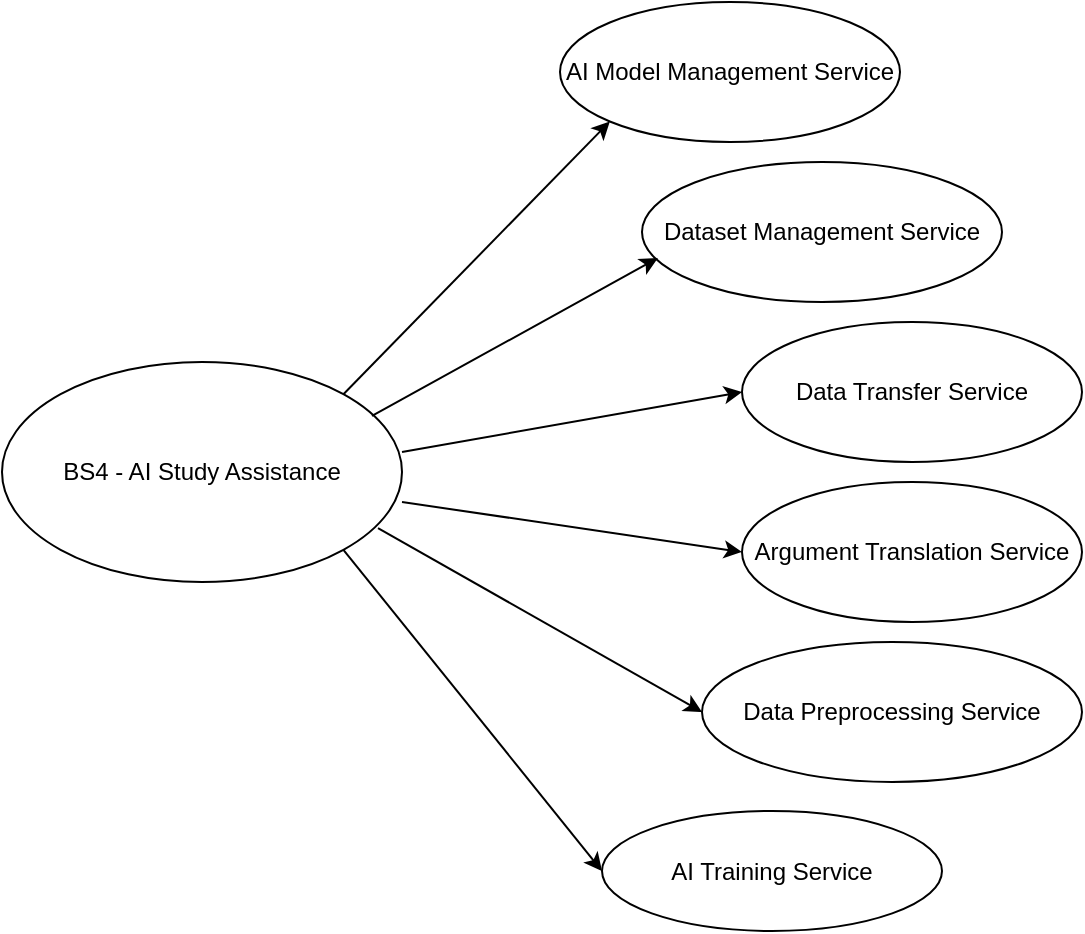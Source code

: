<mxfile version="20.4.1" type="github" pages="8">
  <diagram id="ZM9gZgmKnqBvIaOfygT9" name="第 1 页">
    <mxGraphModel dx="1554" dy="841" grid="1" gridSize="10" guides="1" tooltips="1" connect="1" arrows="1" fold="1" page="1" pageScale="1" pageWidth="827" pageHeight="1169" math="0" shadow="0">
      <root>
        <mxCell id="0" />
        <mxCell id="1" parent="0" />
        <mxCell id="tBWshUBjJdXFIDpicXeC-1" value="BS4 - AI Study Assistance" style="ellipse;whiteSpace=wrap;html=1;" parent="1" vertex="1">
          <mxGeometry x="50" y="330" width="200" height="110" as="geometry" />
        </mxCell>
        <mxCell id="tBWshUBjJdXFIDpicXeC-2" value="" style="endArrow=classic;html=1;rounded=0;entryX=0;entryY=1;entryDx=0;entryDy=0;exitX=1;exitY=0;exitDx=0;exitDy=0;" parent="1" source="tBWshUBjJdXFIDpicXeC-1" target="tBWshUBjJdXFIDpicXeC-3" edge="1">
          <mxGeometry width="50" height="50" relative="1" as="geometry">
            <mxPoint x="210" y="350" as="sourcePoint" />
            <mxPoint x="350" y="260" as="targetPoint" />
          </mxGeometry>
        </mxCell>
        <mxCell id="tBWshUBjJdXFIDpicXeC-3" value="AI Model Management Service" style="ellipse;whiteSpace=wrap;html=1;" parent="1" vertex="1">
          <mxGeometry x="329" y="150" width="170" height="70" as="geometry" />
        </mxCell>
        <mxCell id="tBWshUBjJdXFIDpicXeC-4" value="Dataset Management Service" style="ellipse;whiteSpace=wrap;html=1;" parent="1" vertex="1">
          <mxGeometry x="370" y="230" width="180" height="70" as="geometry" />
        </mxCell>
        <mxCell id="tBWshUBjJdXFIDpicXeC-5" value="" style="endArrow=classic;html=1;rounded=0;entryX=0.044;entryY=0.686;entryDx=0;entryDy=0;exitX=0.925;exitY=0.245;exitDx=0;exitDy=0;exitPerimeter=0;entryPerimeter=0;" parent="1" source="tBWshUBjJdXFIDpicXeC-1" target="tBWshUBjJdXFIDpicXeC-4" edge="1">
          <mxGeometry width="50" height="50" relative="1" as="geometry">
            <mxPoint x="250" y="370" as="sourcePoint" />
            <mxPoint x="300" y="320" as="targetPoint" />
          </mxGeometry>
        </mxCell>
        <mxCell id="tBWshUBjJdXFIDpicXeC-6" value="Data Transfer Service" style="ellipse;whiteSpace=wrap;html=1;" parent="1" vertex="1">
          <mxGeometry x="420" y="310" width="170" height="70" as="geometry" />
        </mxCell>
        <mxCell id="tBWshUBjJdXFIDpicXeC-7" value="" style="endArrow=classic;html=1;rounded=0;entryX=0;entryY=0.5;entryDx=0;entryDy=0;" parent="1" target="tBWshUBjJdXFIDpicXeC-6" edge="1">
          <mxGeometry width="50" height="50" relative="1" as="geometry">
            <mxPoint x="250" y="375" as="sourcePoint" />
            <mxPoint x="340" y="280" as="targetPoint" />
          </mxGeometry>
        </mxCell>
        <mxCell id="tBWshUBjJdXFIDpicXeC-8" value="AI Training Service" style="ellipse;whiteSpace=wrap;html=1;" parent="1" vertex="1">
          <mxGeometry x="350" y="554.5" width="170" height="60" as="geometry" />
        </mxCell>
        <mxCell id="tBWshUBjJdXFIDpicXeC-9" value="" style="endArrow=classic;html=1;rounded=0;entryX=0;entryY=0.5;entryDx=0;entryDy=0;exitX=1;exitY=1;exitDx=0;exitDy=0;" parent="1" source="tBWshUBjJdXFIDpicXeC-1" target="tBWshUBjJdXFIDpicXeC-8" edge="1">
          <mxGeometry width="50" height="50" relative="1" as="geometry">
            <mxPoint x="240" y="410" as="sourcePoint" />
            <mxPoint x="380" y="380" as="targetPoint" />
          </mxGeometry>
        </mxCell>
        <mxCell id="tBWshUBjJdXFIDpicXeC-10" value="Data Preprocessing Service" style="ellipse;whiteSpace=wrap;html=1;" parent="1" vertex="1">
          <mxGeometry x="400" y="470" width="190" height="70" as="geometry" />
        </mxCell>
        <mxCell id="tBWshUBjJdXFIDpicXeC-11" value="" style="endArrow=classic;html=1;rounded=0;entryX=0;entryY=0.5;entryDx=0;entryDy=0;exitX=0.94;exitY=0.755;exitDx=0;exitDy=0;exitPerimeter=0;" parent="1" source="tBWshUBjJdXFIDpicXeC-1" target="tBWshUBjJdXFIDpicXeC-10" edge="1">
          <mxGeometry width="50" height="50" relative="1" as="geometry">
            <mxPoint x="250" y="390" as="sourcePoint" />
            <mxPoint x="390" y="360" as="targetPoint" />
          </mxGeometry>
        </mxCell>
        <mxCell id="tBWshUBjJdXFIDpicXeC-12" value="Argument Translation Service" style="ellipse;whiteSpace=wrap;html=1;" parent="1" vertex="1">
          <mxGeometry x="420" y="390" width="170" height="70" as="geometry" />
        </mxCell>
        <mxCell id="tBWshUBjJdXFIDpicXeC-13" value="" style="endArrow=classic;html=1;rounded=0;entryX=0;entryY=0.5;entryDx=0;entryDy=0;" parent="1" target="tBWshUBjJdXFIDpicXeC-12" edge="1">
          <mxGeometry width="50" height="50" relative="1" as="geometry">
            <mxPoint x="250" y="400" as="sourcePoint" />
            <mxPoint x="420" y="350" as="targetPoint" />
          </mxGeometry>
        </mxCell>
      </root>
    </mxGraphModel>
  </diagram>
  <diagram id="gby-gCS33DHgH4i-OSZS" name="第 2 页">
    <mxGraphModel dx="1554" dy="784" grid="1" gridSize="10" guides="1" tooltips="1" connect="1" arrows="1" fold="1" page="1" pageScale="1" pageWidth="1169" pageHeight="827" math="0" shadow="0">
      <root>
        <mxCell id="0" />
        <mxCell id="1" parent="0" />
        <mxCell id="F8Q_YgWVzUoTLWM0E3XX-31" value="" style="group;fontSize=15;" parent="1" vertex="1" connectable="0">
          <mxGeometry x="70" y="20" width="500" height="600" as="geometry" />
        </mxCell>
        <mxCell id="F8Q_YgWVzUoTLWM0E3XX-1" value="" style="ellipse;html=1;shape=startState;fillColor=#000000;strokeColor=#FFFFFF;fontSize=15;" parent="F8Q_YgWVzUoTLWM0E3XX-31" vertex="1">
          <mxGeometry x="249.107" width="26.786" height="27.692" as="geometry" />
        </mxCell>
        <mxCell id="F8Q_YgWVzUoTLWM0E3XX-2" value="" style="edgeStyle=orthogonalEdgeStyle;html=1;verticalAlign=bottom;endArrow=open;endSize=8;rounded=0;fontSize=15;" parent="F8Q_YgWVzUoTLWM0E3XX-31" source="F8Q_YgWVzUoTLWM0E3XX-1" edge="1">
          <mxGeometry relative="1" as="geometry">
            <mxPoint x="262.5" y="83.077" as="targetPoint" />
          </mxGeometry>
        </mxCell>
        <mxCell id="F8Q_YgWVzUoTLWM0E3XX-4" value="" style="rhombus;whiteSpace=wrap;html=1;fontSize=15;" parent="F8Q_YgWVzUoTLWM0E3XX-31" vertex="1">
          <mxGeometry x="226.786" y="83.077" width="71.429" height="36.923" as="geometry" />
        </mxCell>
        <mxCell id="F8Q_YgWVzUoTLWM0E3XX-5" value="no" style="edgeStyle=orthogonalEdgeStyle;html=1;align=left;verticalAlign=bottom;endArrow=open;endSize=8;rounded=0;exitX=0.5;exitY=1;exitDx=0;exitDy=0;fontSize=15;" parent="F8Q_YgWVzUoTLWM0E3XX-31" source="F8Q_YgWVzUoTLWM0E3XX-4" edge="1">
          <mxGeometry x="-0.733" y="16" relative="1" as="geometry">
            <mxPoint x="262.5" y="258.462" as="targetPoint" />
            <mxPoint as="offset" />
          </mxGeometry>
        </mxCell>
        <mxCell id="F8Q_YgWVzUoTLWM0E3XX-6" value="yes" style="edgeStyle=orthogonalEdgeStyle;html=1;align=left;verticalAlign=top;endArrow=open;endSize=8;rounded=0;exitX=0;exitY=0.5;exitDx=0;exitDy=0;fontSize=15;" parent="F8Q_YgWVzUoTLWM0E3XX-31" source="F8Q_YgWVzUoTLWM0E3XX-4" edge="1">
          <mxGeometry x="-0.667" y="-30" relative="1" as="geometry">
            <mxPoint x="160.714" y="156.923" as="targetPoint" />
            <mxPoint as="offset" />
          </mxGeometry>
        </mxCell>
        <mxCell id="F8Q_YgWVzUoTLWM0E3XX-7" value="Does the user need a new model?" style="text;align=center;fontStyle=1;verticalAlign=middle;spacingLeft=3;spacingRight=3;strokeColor=none;rotatable=0;points=[[0,0.5],[1,0.5]];portConstraint=eastwest;fontSize=15;" parent="F8Q_YgWVzUoTLWM0E3XX-31" vertex="1">
          <mxGeometry x="334.821" y="55.385" width="71.429" height="36.923" as="geometry" />
        </mxCell>
        <mxCell id="F8Q_YgWVzUoTLWM0E3XX-8" value="Load the model" style="rounded=1;whiteSpace=wrap;html=1;strokeColor=#000000;fillColor=#FFFFFF;fontSize=15;" parent="F8Q_YgWVzUoTLWM0E3XX-31" vertex="1">
          <mxGeometry x="219.643" y="341.538" width="85.714" height="46.154" as="geometry" />
        </mxCell>
        <mxCell id="F8Q_YgWVzUoTLWM0E3XX-10" value="&lt;b style=&quot;font-size: 15px;&quot;&gt;Model&lt;br style=&quot;font-size: 15px;&quot;&gt;Browsing&lt;br style=&quot;font-size: 15px;&quot;&gt;Service&lt;/b&gt;" style="rounded=0;whiteSpace=wrap;html=1;shadow=0;strokeColor=none;fillColor=#CCCCCC;align=left;fontSize=15;" parent="F8Q_YgWVzUoTLWM0E3XX-31" vertex="1">
          <mxGeometry y="156.923" width="214.286" height="73.846" as="geometry" />
        </mxCell>
        <mxCell id="F8Q_YgWVzUoTLWM0E3XX-9" value="Browse the shared models and choose one to work on" style="rounded=1;whiteSpace=wrap;html=1;strokeColor=#000000;fillColor=#FFFFFF;shadow=0;fontSize=15;" parent="F8Q_YgWVzUoTLWM0E3XX-31" vertex="1">
          <mxGeometry x="75" y="166.154" width="133.929" height="55.385" as="geometry" />
        </mxCell>
        <mxCell id="F8Q_YgWVzUoTLWM0E3XX-14" value="" style="rhombus;whiteSpace=wrap;html=1;fontSize=15;" parent="F8Q_YgWVzUoTLWM0E3XX-31" vertex="1">
          <mxGeometry x="226.786" y="258.462" width="71.429" height="36.923" as="geometry" />
        </mxCell>
        <mxCell id="F8Q_YgWVzUoTLWM0E3XX-15" value="" style="edgeStyle=orthogonalEdgeStyle;html=1;align=left;verticalAlign=top;endArrow=open;endSize=8;rounded=0;exitX=0.75;exitY=1;exitDx=0;exitDy=0;entryX=0;entryY=0.5;entryDx=0;entryDy=0;fontSize=15;" parent="F8Q_YgWVzUoTLWM0E3XX-31" source="F8Q_YgWVzUoTLWM0E3XX-10" target="F8Q_YgWVzUoTLWM0E3XX-14" edge="1">
          <mxGeometry x="-0.667" y="-30" relative="1" as="geometry">
            <mxPoint x="187.5" y="360" as="targetPoint" />
            <mxPoint x="175" y="276.923" as="sourcePoint" />
            <Array as="points">
              <mxPoint x="160.714" y="276.923" />
            </Array>
            <mxPoint as="offset" />
          </mxGeometry>
        </mxCell>
        <mxCell id="F8Q_YgWVzUoTLWM0E3XX-16" value="" style="edgeStyle=orthogonalEdgeStyle;html=1;align=left;verticalAlign=top;endArrow=open;endSize=8;rounded=0;exitX=0.5;exitY=1;exitDx=0;exitDy=0;entryX=0.5;entryY=0;entryDx=0;entryDy=0;fontSize=15;" parent="F8Q_YgWVzUoTLWM0E3XX-31" source="F8Q_YgWVzUoTLWM0E3XX-14" target="F8Q_YgWVzUoTLWM0E3XX-8" edge="1">
          <mxGeometry x="-0.667" y="-30" relative="1" as="geometry">
            <mxPoint x="348.214" y="323.077" as="targetPoint" />
            <mxPoint x="262.5" y="323.077" as="sourcePoint" />
            <Array as="points" />
            <mxPoint as="offset" />
          </mxGeometry>
        </mxCell>
        <mxCell id="F8Q_YgWVzUoTLWM0E3XX-17" value="Does the user want to upload data?" style="text;align=center;fontStyle=1;verticalAlign=middle;spacingLeft=3;spacingRight=3;strokeColor=none;rotatable=0;points=[[0,0.5],[1,0.5]];portConstraint=eastwest;fontSize=15;" parent="F8Q_YgWVzUoTLWM0E3XX-31" vertex="1">
          <mxGeometry x="343.75" y="406.154" width="62.5" height="36.923" as="geometry" />
        </mxCell>
        <mxCell id="F8Q_YgWVzUoTLWM0E3XX-18" value="" style="rhombus;whiteSpace=wrap;html=1;fontSize=15;" parent="F8Q_YgWVzUoTLWM0E3XX-31" vertex="1">
          <mxGeometry x="226.786" y="438.462" width="71.429" height="36.923" as="geometry" />
        </mxCell>
        <mxCell id="F8Q_YgWVzUoTLWM0E3XX-23" value="" style="edgeStyle=orthogonalEdgeStyle;html=1;align=left;verticalAlign=top;endArrow=open;endSize=8;rounded=0;entryX=0.5;entryY=0;entryDx=0;entryDy=0;fontSize=15;" parent="F8Q_YgWVzUoTLWM0E3XX-31" target="F8Q_YgWVzUoTLWM0E3XX-18" edge="1">
          <mxGeometry x="-0.667" y="-30" relative="1" as="geometry">
            <mxPoint x="262.5" y="498.462" as="targetPoint" />
            <mxPoint x="262.5" y="387.692" as="sourcePoint" />
            <Array as="points" />
            <mxPoint as="offset" />
          </mxGeometry>
        </mxCell>
        <mxCell id="F8Q_YgWVzUoTLWM0E3XX-24" value="yes" style="edgeStyle=orthogonalEdgeStyle;html=1;align=left;verticalAlign=top;endArrow=open;endSize=8;rounded=0;exitX=0;exitY=0.5;exitDx=0;exitDy=0;fontSize=15;" parent="F8Q_YgWVzUoTLWM0E3XX-31" source="F8Q_YgWVzUoTLWM0E3XX-18" edge="1">
          <mxGeometry x="-0.567" relative="1" as="geometry">
            <mxPoint x="153.571" y="526.154" as="targetPoint" />
            <mxPoint x="219.643" y="461.538" as="sourcePoint" />
            <mxPoint as="offset" />
          </mxGeometry>
        </mxCell>
        <mxCell id="F8Q_YgWVzUoTLWM0E3XX-26" value="no" style="edgeStyle=orthogonalEdgeStyle;html=1;align=left;verticalAlign=top;endArrow=open;endSize=8;rounded=0;exitX=1;exitY=0.5;exitDx=0;exitDy=0;fontSize=15;" parent="F8Q_YgWVzUoTLWM0E3XX-31" source="F8Q_YgWVzUoTLWM0E3XX-18" edge="1">
          <mxGeometry x="-0.92" y="-5" relative="1" as="geometry">
            <mxPoint x="366.071" y="526.154" as="targetPoint" />
            <mxPoint x="421.429" y="466.154" as="sourcePoint" />
            <Array as="points">
              <mxPoint x="366.071" y="456.923" />
            </Array>
            <mxPoint as="offset" />
          </mxGeometry>
        </mxCell>
        <mxCell id="F8Q_YgWVzUoTLWM0E3XX-27" value="&lt;b style=&quot;font-size: 15px;&quot;&gt;Data &lt;br style=&quot;font-size: 15px;&quot;&gt;Uploading&lt;br style=&quot;font-size: 15px;&quot;&gt;Service&lt;/b&gt;" style="rounded=0;whiteSpace=wrap;html=1;shadow=0;strokeColor=none;fillColor=#CCCCCC;align=left;fontSize=15;" parent="F8Q_YgWVzUoTLWM0E3XX-31" vertex="1">
          <mxGeometry x="26.786" y="526.154" width="214.286" height="73.846" as="geometry" />
        </mxCell>
        <mxCell id="F8Q_YgWVzUoTLWM0E3XX-28" value="Upload the data" style="rounded=1;whiteSpace=wrap;html=1;strokeColor=#000000;fillColor=#FFFFFF;shadow=0;fontSize=15;" parent="F8Q_YgWVzUoTLWM0E3XX-31" vertex="1">
          <mxGeometry x="98.214" y="535.385" width="133.929" height="55.385" as="geometry" />
        </mxCell>
        <mxCell id="F8Q_YgWVzUoTLWM0E3XX-29" value="&lt;b style=&quot;font-size: 15px;&quot;&gt;Data &lt;br style=&quot;font-size: 15px;&quot;&gt;Browsing&lt;br style=&quot;font-size: 15px;&quot;&gt;Service&lt;/b&gt;" style="rounded=0;whiteSpace=wrap;html=1;shadow=0;strokeColor=none;fillColor=#CCCCCC;align=right;fontSize=15;" parent="F8Q_YgWVzUoTLWM0E3XX-31" vertex="1">
          <mxGeometry x="285.714" y="526.154" width="214.286" height="73.846" as="geometry" />
        </mxCell>
        <mxCell id="F8Q_YgWVzUoTLWM0E3XX-30" value="Browse the shared data and choose a data set" style="rounded=1;whiteSpace=wrap;html=1;strokeColor=#000000;fillColor=#FFFFFF;shadow=0;fontSize=15;" parent="F8Q_YgWVzUoTLWM0E3XX-31" vertex="1">
          <mxGeometry x="294.643" y="535.385" width="133.929" height="55.385" as="geometry" />
        </mxCell>
        <mxCell id="F8Q_YgWVzUoTLWM0E3XX-32" value="&lt;b style=&quot;font-size: 15px;&quot;&gt;Data &lt;br style=&quot;font-size: 15px;&quot;&gt;Preprocessing&lt;br style=&quot;font-size: 15px;&quot;&gt;Service&lt;/b&gt;" style="rounded=0;whiteSpace=wrap;html=1;shadow=0;strokeColor=none;fillColor=#CCCCCC;align=left;fontSize=15;" parent="1" vertex="1">
          <mxGeometry x="96.786" y="660.004" width="214.286" height="73.846" as="geometry" />
        </mxCell>
        <mxCell id="F8Q_YgWVzUoTLWM0E3XX-33" value="Preprocess the data" style="rounded=1;whiteSpace=wrap;html=1;strokeColor=#000000;fillColor=#FFFFFF;shadow=0;fontSize=15;" parent="1" vertex="1">
          <mxGeometry x="190" y="669.23" width="112.14" height="55.38" as="geometry" />
        </mxCell>
        <mxCell id="F8Q_YgWVzUoTLWM0E3XX-35" value="" style="edgeStyle=orthogonalEdgeStyle;html=1;align=left;verticalAlign=top;endArrow=open;endSize=8;rounded=0;fontSize=15;" parent="1" edge="1">
          <mxGeometry x="-0.667" y="-30" relative="1" as="geometry">
            <mxPoint x="225" y="660" as="targetPoint" />
            <mxPoint x="225" y="620" as="sourcePoint" />
            <Array as="points" />
            <mxPoint as="offset" />
          </mxGeometry>
        </mxCell>
        <mxCell id="F8Q_YgWVzUoTLWM0E3XX-36" value="" style="rhombus;whiteSpace=wrap;html=1;fontSize=15;" parent="1" vertex="1">
          <mxGeometry x="302.136" y="750.002" width="71.429" height="36.923" as="geometry" />
        </mxCell>
        <mxCell id="F8Q_YgWVzUoTLWM0E3XX-37" value="" style="edgeStyle=orthogonalEdgeStyle;html=1;align=left;verticalAlign=top;endArrow=open;endSize=8;rounded=0;entryX=1;entryY=0.5;entryDx=0;entryDy=0;fontSize=15;" parent="1" target="F8Q_YgWVzUoTLWM0E3XX-36" edge="1">
          <mxGeometry x="-0.667" y="-30" relative="1" as="geometry">
            <mxPoint x="370" y="730" as="targetPoint" />
            <mxPoint x="440" y="620" as="sourcePoint" />
            <Array as="points">
              <mxPoint x="440" y="769" />
            </Array>
            <mxPoint as="offset" />
          </mxGeometry>
        </mxCell>
        <mxCell id="F8Q_YgWVzUoTLWM0E3XX-39" value="" style="edgeStyle=orthogonalEdgeStyle;html=1;align=left;verticalAlign=top;endArrow=open;endSize=8;rounded=0;exitX=0.75;exitY=1;exitDx=0;exitDy=0;entryX=0;entryY=0.5;entryDx=0;entryDy=0;fontSize=15;" parent="1" target="F8Q_YgWVzUoTLWM0E3XX-36" edge="1">
          <mxGeometry x="-0.667" y="-30" relative="1" as="geometry">
            <mxPoint x="293.086" y="781.153" as="targetPoint" />
            <mxPoint x="227.014" y="734.999" as="sourcePoint" />
            <Array as="points">
              <mxPoint x="227" y="768" />
            </Array>
            <mxPoint as="offset" />
          </mxGeometry>
        </mxCell>
        <mxCell id="F8Q_YgWVzUoTLWM0E3XX-40" value="" style="edgeStyle=orthogonalEdgeStyle;html=1;align=left;verticalAlign=bottom;endArrow=open;endSize=8;rounded=0;exitX=0.5;exitY=1;exitDx=0;exitDy=0;entryX=0.5;entryY=0;entryDx=0;entryDy=0;fontSize=15;" parent="1" source="F8Q_YgWVzUoTLWM0E3XX-36" target="F8Q_YgWVzUoTLWM0E3XX-42" edge="1">
          <mxGeometry x="-0.733" y="16" relative="1" as="geometry">
            <mxPoint x="760" y="70" as="targetPoint" />
            <mxPoint x="345.89" y="810" as="sourcePoint" />
            <Array as="points">
              <mxPoint x="338" y="830" />
              <mxPoint x="610" y="830" />
              <mxPoint x="610" y="30" />
              <mxPoint x="806" y="30" />
            </Array>
            <mxPoint as="offset" />
          </mxGeometry>
        </mxCell>
        <mxCell id="F8Q_YgWVzUoTLWM0E3XX-42" value="" style="rhombus;whiteSpace=wrap;html=1;fontSize=15;" parent="1" vertex="1">
          <mxGeometry x="769.996" y="70.002" width="71.429" height="36.923" as="geometry" />
        </mxCell>
        <mxCell id="F8Q_YgWVzUoTLWM0E3XX-43" value="Does the user want to &#xa;specify other arguments?" style="text;align=center;fontStyle=1;verticalAlign=middle;spacingLeft=3;spacingRight=3;strokeColor=none;rotatable=0;points=[[0,0.5],[1,0.5]];portConstraint=eastwest;fontSize=15;" parent="1" vertex="1">
          <mxGeometry x="870" y="40.004" width="62.5" height="36.923" as="geometry" />
        </mxCell>
        <mxCell id="F8Q_YgWVzUoTLWM0E3XX-44" value="no" style="edgeStyle=orthogonalEdgeStyle;html=1;align=left;verticalAlign=bottom;endArrow=open;endSize=8;rounded=0;exitX=0.5;exitY=1;exitDx=0;exitDy=0;entryX=0.5;entryY=0;entryDx=0;entryDy=0;fontSize=15;" parent="1" target="F8Q_YgWVzUoTLWM0E3XX-48" edge="1">
          <mxGeometry x="-0.812" y="-26" relative="1" as="geometry">
            <mxPoint x="806" y="245.462" as="targetPoint" />
            <mxPoint x="806" y="107" as="sourcePoint" />
            <mxPoint as="offset" />
          </mxGeometry>
        </mxCell>
        <mxCell id="F8Q_YgWVzUoTLWM0E3XX-45" value="yes" style="edgeStyle=orthogonalEdgeStyle;html=1;align=left;verticalAlign=top;endArrow=open;endSize=8;rounded=0;exitX=1;exitY=0.5;exitDx=0;exitDy=0;entryX=0.343;entryY=-0.047;entryDx=0;entryDy=0;entryPerimeter=0;fontSize=15;" parent="1" source="F8Q_YgWVzUoTLWM0E3XX-42" target="F8Q_YgWVzUoTLWM0E3XX-46" edge="1">
          <mxGeometry x="-0.908" y="8" relative="1" as="geometry">
            <mxPoint x="940.014" y="176.923" as="targetPoint" />
            <mxPoint x="1006.086" y="121.538" as="sourcePoint" />
            <mxPoint as="offset" />
          </mxGeometry>
        </mxCell>
        <mxCell id="F8Q_YgWVzUoTLWM0E3XX-46" value="&lt;b style=&quot;font-size: 15px;&quot;&gt;Argument&lt;br style=&quot;font-size: 15px;&quot;&gt;Translation&lt;br style=&quot;font-size: 15px;&quot;&gt;Service&lt;br style=&quot;font-size: 15px;&quot;&gt;&lt;/b&gt;" style="rounded=0;whiteSpace=wrap;html=1;shadow=0;strokeColor=none;fillColor=#CCCCCC;align=right;fontSize=15;" parent="1" vertex="1">
          <mxGeometry x="860" y="140" width="250" height="73.85" as="geometry" />
        </mxCell>
        <mxCell id="F8Q_YgWVzUoTLWM0E3XX-47" value="Translate the user specified argument to machine learning arguments" style="rounded=1;whiteSpace=wrap;html=1;strokeColor=#000000;fillColor=#FFFFFF;shadow=0;fontSize=15;" parent="1" vertex="1">
          <mxGeometry x="868.93" y="149.23" width="151.07" height="55.38" as="geometry" />
        </mxCell>
        <mxCell id="F8Q_YgWVzUoTLWM0E3XX-48" value="" style="rhombus;whiteSpace=wrap;html=1;fontSize=15;" parent="1" vertex="1">
          <mxGeometry x="769.996" y="250.002" width="71.429" height="36.923" as="geometry" />
        </mxCell>
        <mxCell id="F8Q_YgWVzUoTLWM0E3XX-50" value="" style="edgeStyle=orthogonalEdgeStyle;html=1;align=left;verticalAlign=top;endArrow=open;endSize=8;rounded=0;entryX=1;entryY=0.5;entryDx=0;entryDy=0;exitX=0.352;exitY=0.995;exitDx=0;exitDy=0;exitPerimeter=0;fontSize=15;" parent="1" source="F8Q_YgWVzUoTLWM0E3XX-46" target="F8Q_YgWVzUoTLWM0E3XX-48" edge="1">
          <mxGeometry x="-0.667" y="-30" relative="1" as="geometry">
            <mxPoint x="841" y="270" as="targetPoint" />
            <mxPoint x="940.44" y="250" as="sourcePoint" />
            <Array as="points">
              <mxPoint x="941" y="268" />
            </Array>
            <mxPoint as="offset" />
          </mxGeometry>
        </mxCell>
        <mxCell id="F8Q_YgWVzUoTLWM0E3XX-52" value="&lt;b style=&quot;font-size: 15px;&quot;&gt;AI&lt;br style=&quot;font-size: 15px;&quot;&gt;Training&lt;br style=&quot;font-size: 15px;&quot;&gt;Service&lt;br style=&quot;font-size: 15px;&quot;&gt;&lt;/b&gt;" style="rounded=0;whiteSpace=wrap;html=1;shadow=0;strokeColor=none;fillColor=#CCCCCC;align=right;fontSize=15;" parent="1" vertex="1">
          <mxGeometry x="720" y="360" width="220" height="73.85" as="geometry" />
        </mxCell>
        <mxCell id="F8Q_YgWVzUoTLWM0E3XX-53" value="Train the AI mode" style="rounded=1;whiteSpace=wrap;html=1;strokeColor=#000000;fillColor=#FFFFFF;shadow=0;fontSize=15;" parent="1" vertex="1">
          <mxGeometry x="728.93" y="369.23" width="151.07" height="55.38" as="geometry" />
        </mxCell>
        <mxCell id="F8Q_YgWVzUoTLWM0E3XX-54" value="" style="edgeStyle=orthogonalEdgeStyle;html=1;align=left;verticalAlign=bottom;endArrow=open;endSize=8;rounded=0;exitX=0.5;exitY=1;exitDx=0;exitDy=0;entryX=0.386;entryY=-0.02;entryDx=0;entryDy=0;entryPerimeter=0;fontSize=15;" parent="1" source="F8Q_YgWVzUoTLWM0E3XX-48" target="F8Q_YgWVzUoTLWM0E3XX-52" edge="1">
          <mxGeometry x="-0.812" y="-26" relative="1" as="geometry">
            <mxPoint x="1029.71" y="573.002" as="targetPoint" />
            <mxPoint x="1030" y="390" as="sourcePoint" />
            <mxPoint as="offset" />
          </mxGeometry>
        </mxCell>
        <mxCell id="F8Q_YgWVzUoTLWM0E3XX-55" value="" style="rhombus;whiteSpace=wrap;html=1;fontSize=15;" parent="1" vertex="1">
          <mxGeometry x="768.746" y="500.002" width="71.429" height="36.923" as="geometry" />
        </mxCell>
        <mxCell id="F8Q_YgWVzUoTLWM0E3XX-57" value="" style="edgeStyle=orthogonalEdgeStyle;html=1;align=left;verticalAlign=top;endArrow=open;endSize=8;rounded=0;fontSize=15;" parent="1" edge="1">
          <mxGeometry x="-0.667" y="-30" relative="1" as="geometry">
            <mxPoint x="805.21" y="501.85" as="targetPoint" />
            <mxPoint x="805.65" y="433.85" as="sourcePoint" />
            <Array as="points">
              <mxPoint x="805.21" y="461.85" />
              <mxPoint x="805.21" y="461.85" />
            </Array>
            <mxPoint as="offset" />
          </mxGeometry>
        </mxCell>
        <mxCell id="F8Q_YgWVzUoTLWM0E3XX-58" value="Does the user want to share the model?" style="text;align=center;fontStyle=1;verticalAlign=middle;spacingLeft=3;spacingRight=3;strokeColor=none;rotatable=0;points=[[0,0.5],[1,0.5]];portConstraint=eastwest;fontSize=15;" parent="1" vertex="1">
          <mxGeometry x="923.21" y="470.004" width="62.5" height="36.923" as="geometry" />
        </mxCell>
        <mxCell id="F8Q_YgWVzUoTLWM0E3XX-59" value="" style="rhombus;whiteSpace=wrap;html=1;fontSize=15;" parent="1" vertex="1">
          <mxGeometry x="768.746" y="660.002" width="71.429" height="36.923" as="geometry" />
        </mxCell>
        <mxCell id="F8Q_YgWVzUoTLWM0E3XX-60" value="no" style="edgeStyle=orthogonalEdgeStyle;html=1;align=left;verticalAlign=bottom;endArrow=open;endSize=8;rounded=0;exitX=0.5;exitY=1;exitDx=0;exitDy=0;entryX=0.5;entryY=0;entryDx=0;entryDy=0;fontSize=15;" parent="1" source="F8Q_YgWVzUoTLWM0E3XX-55" target="F8Q_YgWVzUoTLWM0E3XX-59" edge="1">
          <mxGeometry x="-0.51" y="-26" relative="1" as="geometry">
            <mxPoint x="806" y="630" as="targetPoint" />
            <mxPoint x="760" y="590" as="sourcePoint" />
            <Array as="points">
              <mxPoint x="805" y="599" />
              <mxPoint x="804" y="620" />
            </Array>
            <mxPoint as="offset" />
          </mxGeometry>
        </mxCell>
        <mxCell id="F8Q_YgWVzUoTLWM0E3XX-61" value="Share the model" style="rounded=1;whiteSpace=wrap;html=1;strokeColor=#000000;fillColor=#FFFFFF;fontSize=15;" parent="1" vertex="1">
          <mxGeometry x="890" y="580" width="95.71" height="46.15" as="geometry" />
        </mxCell>
        <mxCell id="F8Q_YgWVzUoTLWM0E3XX-62" value="yes" style="edgeStyle=orthogonalEdgeStyle;html=1;align=left;verticalAlign=top;endArrow=open;endSize=8;rounded=0;exitX=1;exitY=0.5;exitDx=0;exitDy=0;entryX=0.5;entryY=0;entryDx=0;entryDy=0;fontSize=15;" parent="1" source="F8Q_YgWVzUoTLWM0E3XX-55" target="F8Q_YgWVzUoTLWM0E3XX-61" edge="1">
          <mxGeometry x="-0.977" relative="1" as="geometry">
            <mxPoint x="929.971" y="659.254" as="targetPoint" />
            <mxPoint x="910" y="580" as="sourcePoint" />
            <Array as="points">
              <mxPoint x="938" y="519" />
            </Array>
            <mxPoint as="offset" />
          </mxGeometry>
        </mxCell>
        <mxCell id="F8Q_YgWVzUoTLWM0E3XX-63" value="" style="edgeStyle=orthogonalEdgeStyle;html=1;align=left;verticalAlign=top;endArrow=open;endSize=8;rounded=0;fontSize=15;" parent="1" edge="1">
          <mxGeometry x="-0.667" y="-30" relative="1" as="geometry">
            <mxPoint x="841" y="680" as="targetPoint" />
            <mxPoint x="938" y="630" as="sourcePoint" />
            <Array as="points">
              <mxPoint x="938" y="680" />
              <mxPoint x="841" y="680" />
            </Array>
            <mxPoint as="offset" />
          </mxGeometry>
        </mxCell>
        <mxCell id="F8Q_YgWVzUoTLWM0E3XX-65" value="" style="edgeStyle=orthogonalEdgeStyle;html=1;align=left;verticalAlign=top;endArrow=open;endSize=8;rounded=0;exitX=0.5;exitY=1;exitDx=0;exitDy=0;entryX=0.5;entryY=0;entryDx=0;entryDy=0;fontSize=15;" parent="1" source="F8Q_YgWVzUoTLWM0E3XX-59" target="F8Q_YgWVzUoTLWM0E3XX-66" edge="1">
          <mxGeometry x="-0.667" y="-30" relative="1" as="geometry">
            <mxPoint x="790" y="770" as="targetPoint" />
            <mxPoint x="816.44" y="482" as="sourcePoint" />
            <Array as="points">
              <mxPoint x="805" y="770" />
              <mxPoint x="804" y="780" />
            </Array>
            <mxPoint as="offset" />
          </mxGeometry>
        </mxCell>
        <mxCell id="F8Q_YgWVzUoTLWM0E3XX-66" value="" style="ellipse;html=1;shape=endState;fillColor=#000000;strokeColor=#ff0000;shadow=0;fontSize=15;" parent="1" vertex="1">
          <mxGeometry x="789.46" y="770" width="30" height="30" as="geometry" />
        </mxCell>
      </root>
    </mxGraphModel>
  </diagram>
  <diagram id="9qN_0NGPByzpBwy45GEZ" name="第 3 页">
    <mxGraphModel dx="1554" dy="784" grid="1" gridSize="10" guides="1" tooltips="1" connect="1" arrows="1" fold="1" page="1" pageScale="1" pageWidth="1169" pageHeight="827" math="0" shadow="0">
      <root>
        <mxCell id="0" />
        <mxCell id="1" parent="0" />
        <mxCell id="7DTtcrkK7o2N1LtYchS--1" value="Mental-health Service Provider" style="rounded=0;whiteSpace=wrap;html=1;shadow=0;strokeColor=#000000;fontSize=15;fillColor=#CCCCCC;" parent="1" vertex="1">
          <mxGeometry x="640" y="280" width="220" height="80" as="geometry" />
        </mxCell>
        <mxCell id="7DTtcrkK7o2N1LtYchS--2" value="Medical Researchers" style="rounded=0;whiteSpace=wrap;html=1;shadow=0;strokeColor=#000000;fontSize=15;fillColor=none;" parent="1" vertex="1">
          <mxGeometry x="900" y="100" width="220" height="80" as="geometry" />
        </mxCell>
        <mxCell id="7DTtcrkK7o2N1LtYchS--3" value="Patients" style="rounded=0;whiteSpace=wrap;html=1;shadow=0;strokeColor=#000000;fontSize=15;fillColor=none;" parent="1" vertex="1">
          <mxGeometry x="900" y="460" width="220" height="80" as="geometry" />
        </mxCell>
        <mxCell id="7DTtcrkK7o2N1LtYchS--4" value="" style="endArrow=classic;html=1;rounded=0;fontSize=15;" parent="1" edge="1">
          <mxGeometry width="50" height="50" relative="1" as="geometry">
            <mxPoint x="70" y="260" as="sourcePoint" />
            <mxPoint x="140" y="260" as="targetPoint" />
          </mxGeometry>
        </mxCell>
        <mxCell id="7DTtcrkK7o2N1LtYchS--5" value="" style="rounded=0;whiteSpace=wrap;html=1;shadow=0;strokeColor=#000000;fontSize=15;fillColor=#CCCCCC;" parent="1" vertex="1">
          <mxGeometry x="70" y="301" width="70" height="30" as="geometry" />
        </mxCell>
        <mxCell id="7DTtcrkK7o2N1LtYchS--7" value="" style="rounded=0;whiteSpace=wrap;html=1;shadow=0;strokeColor=#000000;fontSize=15;fillColor=none;" parent="1" vertex="1">
          <mxGeometry x="70" y="365" width="70" height="30" as="geometry" />
        </mxCell>
        <mxCell id="7DTtcrkK7o2N1LtYchS--8" value="Business interaction" style="text;html=1;strokeColor=none;fillColor=none;align=center;verticalAlign=middle;whiteSpace=wrap;rounded=0;shadow=0;fontSize=15;" parent="1" vertex="1">
          <mxGeometry x="160" y="240" width="140" height="40" as="geometry" />
        </mxCell>
        <mxCell id="7DTtcrkK7o2N1LtYchS--9" value="Stakeholder" style="text;html=1;strokeColor=none;fillColor=none;align=left;verticalAlign=middle;whiteSpace=wrap;rounded=0;shadow=0;fontSize=15;" parent="1" vertex="1">
          <mxGeometry x="160" y="296" width="140" height="40" as="geometry" />
        </mxCell>
        <mxCell id="7DTtcrkK7o2N1LtYchS--10" value="&lt;div style=&quot;&quot;&gt;&lt;span style=&quot;background-color: initial;&quot;&gt;End Users&lt;/span&gt;&lt;/div&gt;" style="text;html=1;strokeColor=none;fillColor=none;align=left;verticalAlign=middle;whiteSpace=wrap;rounded=0;shadow=0;fontSize=15;" parent="1" vertex="1">
          <mxGeometry x="160" y="360" width="140" height="40" as="geometry" />
        </mxCell>
        <mxCell id="7DTtcrkK7o2N1LtYchS--11" value="" style="endArrow=classic;html=1;rounded=0;fontSize=15;exitX=0.686;exitY=0.988;exitDx=0;exitDy=0;entryX=0;entryY=0.75;entryDx=0;entryDy=0;exitPerimeter=0;" parent="1" source="7DTtcrkK7o2N1LtYchS--1" target="7DTtcrkK7o2N1LtYchS--3" edge="1">
          <mxGeometry width="50" height="50" relative="1" as="geometry">
            <mxPoint x="790" y="550" as="sourcePoint" />
            <mxPoint x="750" y="490" as="targetPoint" />
            <Array as="points">
              <mxPoint x="790" y="520" />
            </Array>
          </mxGeometry>
        </mxCell>
        <mxCell id="7DTtcrkK7o2N1LtYchS--12" value="Provide IOT devices" style="edgeLabel;html=1;align=center;verticalAlign=middle;resizable=0;points=[];fontSize=15;" parent="7DTtcrkK7o2N1LtYchS--11" vertex="1" connectable="0">
          <mxGeometry x="-0.131" y="2" relative="1" as="geometry">
            <mxPoint x="8" y="23" as="offset" />
          </mxGeometry>
        </mxCell>
        <mxCell id="7DTtcrkK7o2N1LtYchS--13" value="Share data" style="endArrow=classic;html=1;rounded=0;fontSize=15;exitX=0;exitY=0.25;exitDx=0;exitDy=0;" parent="1" edge="1" source="7DTtcrkK7o2N1LtYchS--3">
          <mxGeometry width="50" height="50" relative="1" as="geometry">
            <mxPoint x="1020" y="440" as="sourcePoint" />
            <mxPoint x="830" y="360" as="targetPoint" />
            <Array as="points">
              <mxPoint x="830" y="480" />
            </Array>
          </mxGeometry>
        </mxCell>
        <mxCell id="7DTtcrkK7o2N1LtYchS--14" value="Share AI model" style="endArrow=classic;html=1;rounded=0;fontSize=15;exitX=0;exitY=0.25;exitDx=0;exitDy=0;entryX=0.686;entryY=-0.025;entryDx=0;entryDy=0;entryPerimeter=0;" parent="1" source="7DTtcrkK7o2N1LtYchS--2" target="7DTtcrkK7o2N1LtYchS--1" edge="1">
          <mxGeometry width="50" height="50" relative="1" as="geometry">
            <mxPoint x="1020" y="196.96" as="sourcePoint" />
            <mxPoint x="740" y="280" as="targetPoint" />
            <Array as="points">
              <mxPoint x="791" y="120" />
            </Array>
          </mxGeometry>
        </mxCell>
        <mxCell id="7DTtcrkK7o2N1LtYchS--16" value="" style="endArrow=classic;html=1;rounded=0;fontSize=15;entryX=0;entryY=0.75;entryDx=0;entryDy=0;" parent="1" edge="1" target="7DTtcrkK7o2N1LtYchS--2">
          <mxGeometry width="50" height="50" relative="1" as="geometry">
            <mxPoint x="830" y="280" as="sourcePoint" />
            <mxPoint x="1020" y="218.96" as="targetPoint" />
            <Array as="points">
              <mxPoint x="830" y="160" />
            </Array>
          </mxGeometry>
        </mxCell>
        <mxCell id="7DTtcrkK7o2N1LtYchS--17" value="Provide training platform" style="edgeLabel;html=1;align=center;verticalAlign=middle;resizable=0;points=[];fontSize=15;" parent="7DTtcrkK7o2N1LtYchS--16" vertex="1" connectable="0">
          <mxGeometry x="-0.131" y="2" relative="1" as="geometry">
            <mxPoint x="34" y="2" as="offset" />
          </mxGeometry>
        </mxCell>
        <mxCell id="oS4eGHwXHYJAfXJiXUwa-1" value="Audio Resource Provider" style="rounded=0;whiteSpace=wrap;html=1;shadow=0;strokeColor=default;fontSize=15;fillColor=#CCCCCC;" vertex="1" parent="1">
          <mxGeometry x="380" y="100" width="220" height="80" as="geometry" />
        </mxCell>
        <mxCell id="oS4eGHwXHYJAfXJiXUwa-2" value="IoT Device Provider" style="rounded=0;whiteSpace=wrap;html=1;shadow=0;strokeColor=#000000;fontSize=15;fillColor=#CCCCCC;" vertex="1" parent="1">
          <mxGeometry x="380" y="460" width="220" height="80" as="geometry" />
        </mxCell>
        <mxCell id="oS4eGHwXHYJAfXJiXUwa-3" value="Literature Resource Provider" style="rounded=0;whiteSpace=wrap;html=1;shadow=0;strokeColor=#000000;fontSize=15;fillColor=#CCCCCC;" vertex="1" parent="1">
          <mxGeometry x="320" y="280" width="220" height="80" as="geometry" />
        </mxCell>
        <mxCell id="oS4eGHwXHYJAfXJiXUwa-4" value="" style="endArrow=classic;html=1;rounded=0;fontSize=15;entryX=0.223;entryY=0.013;entryDx=0;entryDy=0;entryPerimeter=0;" edge="1" parent="1" target="7DTtcrkK7o2N1LtYchS--1">
          <mxGeometry width="50" height="50" relative="1" as="geometry">
            <mxPoint x="600" y="139.5" as="sourcePoint" />
            <mxPoint x="670" y="139.5" as="targetPoint" />
            <Array as="points">
              <mxPoint x="690" y="140" />
            </Array>
          </mxGeometry>
        </mxCell>
        <mxCell id="oS4eGHwXHYJAfXJiXUwa-7" value="&lt;font style=&quot;font-size: 15px;&quot;&gt;Provide audio resources&lt;/font&gt;" style="edgeLabel;html=1;align=center;verticalAlign=middle;resizable=0;points=[];" vertex="1" connectable="0" parent="oS4eGHwXHYJAfXJiXUwa-4">
          <mxGeometry x="0.065" relative="1" as="geometry">
            <mxPoint x="-10" y="27" as="offset" />
          </mxGeometry>
        </mxCell>
        <mxCell id="oS4eGHwXHYJAfXJiXUwa-5" value="" style="endArrow=classic;html=1;rounded=0;fontSize=15;entryX=0.218;entryY=1.05;entryDx=0;entryDy=0;entryPerimeter=0;" edge="1" parent="1" target="7DTtcrkK7o2N1LtYchS--1">
          <mxGeometry width="50" height="50" relative="1" as="geometry">
            <mxPoint x="600" y="499.5" as="sourcePoint" />
            <mxPoint x="670" y="499.5" as="targetPoint" />
            <Array as="points">
              <mxPoint x="688" y="500" />
            </Array>
          </mxGeometry>
        </mxCell>
        <mxCell id="oS4eGHwXHYJAfXJiXUwa-8" value="Provide IoT devices" style="edgeLabel;html=1;align=center;verticalAlign=middle;resizable=0;points=[];fontSize=15;" vertex="1" connectable="0" parent="oS4eGHwXHYJAfXJiXUwa-5">
          <mxGeometry x="0.192" relative="1" as="geometry">
            <mxPoint as="offset" />
          </mxGeometry>
        </mxCell>
        <mxCell id="oS4eGHwXHYJAfXJiXUwa-6" value="" style="endArrow=classic;html=1;rounded=0;fontSize=15;entryX=0;entryY=0.5;entryDx=0;entryDy=0;" edge="1" parent="1" target="7DTtcrkK7o2N1LtYchS--1">
          <mxGeometry width="50" height="50" relative="1" as="geometry">
            <mxPoint x="540" y="319.5" as="sourcePoint" />
            <mxPoint x="610" y="319.5" as="targetPoint" />
          </mxGeometry>
        </mxCell>
        <mxCell id="oS4eGHwXHYJAfXJiXUwa-9" value="Provide&lt;br&gt;literature&lt;br&gt;resources" style="edgeLabel;html=1;align=center;verticalAlign=middle;resizable=0;points=[];fontSize=15;" vertex="1" connectable="0" parent="oS4eGHwXHYJAfXJiXUwa-6">
          <mxGeometry x="0.1" y="-1" relative="1" as="geometry">
            <mxPoint as="offset" />
          </mxGeometry>
        </mxCell>
      </root>
    </mxGraphModel>
  </diagram>
  <diagram id="9Kr7ji00fp_O0lQ42lx-" name="第 4 页">
    <mxGraphModel dx="1554" dy="784" grid="1" gridSize="10" guides="1" tooltips="1" connect="1" arrows="1" fold="1" page="1" pageScale="1" pageWidth="1169" pageHeight="827" math="0" shadow="0">
      <root>
        <mxCell id="0" />
        <mxCell id="1" parent="0" />
        <mxCell id="lbOEgNx5j9_hdITmpDD1-1" value="Healthcare Service Provider" style="shape=umlActor;verticalLabelPosition=bottom;verticalAlign=top;html=1;outlineConnect=0;shadow=0;strokeColor=#000000;fontSize=15;fillColor=none;" parent="1" vertex="1">
          <mxGeometry x="1010" y="460" width="50" height="100" as="geometry" />
        </mxCell>
        <mxCell id="lbOEgNx5j9_hdITmpDD1-4" value="" style="endArrow=none;dashed=1;html=1;rounded=0;fontSize=15;exitX=1;exitY=0.5;exitDx=0;exitDy=0;entryX=0.54;entryY=0.36;entryDx=0;entryDy=0;entryPerimeter=0;" parent="1" source="uTHesHLLFEAxmCigzYdv-8" target="lbOEgNx5j9_hdITmpDD1-1" edge="1">
          <mxGeometry width="50" height="50" relative="1" as="geometry">
            <mxPoint x="200" y="510" as="sourcePoint" />
            <mxPoint x="480" y="540" as="targetPoint" />
          </mxGeometry>
        </mxCell>
        <mxCell id="uTHesHLLFEAxmCigzYdv-1" value="&lt;b&gt;BS4 - AI Study&amp;nbsp;Assistance&lt;/b&gt;" style="ellipse;whiteSpace=wrap;html=1;fillColor=#d5e8d4;strokeColor=#82b366;" parent="1" vertex="1">
          <mxGeometry x="220" y="205.5" width="200" height="110" as="geometry" />
        </mxCell>
        <mxCell id="uTHesHLLFEAxmCigzYdv-2" value="" style="endArrow=classic;html=1;rounded=0;entryX=0;entryY=1;entryDx=0;entryDy=0;exitX=1;exitY=0;exitDx=0;exitDy=0;" parent="1" source="uTHesHLLFEAxmCigzYdv-1" target="uTHesHLLFEAxmCigzYdv-3" edge="1">
          <mxGeometry width="50" height="50" relative="1" as="geometry">
            <mxPoint x="380" y="225.5" as="sourcePoint" />
            <mxPoint x="520" y="135.5" as="targetPoint" />
          </mxGeometry>
        </mxCell>
        <mxCell id="uTHesHLLFEAxmCigzYdv-3" value="Model Browsing Service" style="ellipse;whiteSpace=wrap;html=1;fillColor=#d5e8d4;strokeColor=#82b366;" parent="1" vertex="1">
          <mxGeometry x="540" y="20" width="170" height="70" as="geometry" />
        </mxCell>
        <mxCell id="uTHesHLLFEAxmCigzYdv-4" value="Data Browsing Service" style="ellipse;whiteSpace=wrap;html=1;fillColor=#d5e8d4;strokeColor=#82b366;" parent="1" vertex="1">
          <mxGeometry x="540" y="105.5" width="180" height="70" as="geometry" />
        </mxCell>
        <mxCell id="uTHesHLLFEAxmCigzYdv-5" value="" style="endArrow=classic;html=1;rounded=0;entryX=0.044;entryY=0.686;entryDx=0;entryDy=0;exitX=0.925;exitY=0.245;exitDx=0;exitDy=0;exitPerimeter=0;entryPerimeter=0;" parent="1" source="uTHesHLLFEAxmCigzYdv-1" target="uTHesHLLFEAxmCigzYdv-4" edge="1">
          <mxGeometry width="50" height="50" relative="1" as="geometry">
            <mxPoint x="420" y="245.5" as="sourcePoint" />
            <mxPoint x="470" y="195.5" as="targetPoint" />
          </mxGeometry>
        </mxCell>
        <mxCell id="uTHesHLLFEAxmCigzYdv-6" value="Data Uploading Service" style="ellipse;whiteSpace=wrap;html=1;fillColor=#d5e8d4;strokeColor=#82b366;" parent="1" vertex="1">
          <mxGeometry x="590" y="185.5" width="170" height="70" as="geometry" />
        </mxCell>
        <mxCell id="uTHesHLLFEAxmCigzYdv-7" value="" style="endArrow=classic;html=1;rounded=0;entryX=0;entryY=0.5;entryDx=0;entryDy=0;" parent="1" target="uTHesHLLFEAxmCigzYdv-6" edge="1">
          <mxGeometry width="50" height="50" relative="1" as="geometry">
            <mxPoint x="420" y="250.5" as="sourcePoint" />
            <mxPoint x="510" y="155.5" as="targetPoint" />
          </mxGeometry>
        </mxCell>
        <mxCell id="uTHesHLLFEAxmCigzYdv-8" value="AI Training Service" style="ellipse;whiteSpace=wrap;html=1;fillColor=#d5e8d4;strokeColor=#82b366;" parent="1" vertex="1">
          <mxGeometry x="520" y="430" width="170" height="60" as="geometry" />
        </mxCell>
        <mxCell id="uTHesHLLFEAxmCigzYdv-9" value="" style="endArrow=classic;html=1;rounded=0;entryX=0;entryY=0.5;entryDx=0;entryDy=0;exitX=1;exitY=1;exitDx=0;exitDy=0;" parent="1" source="uTHesHLLFEAxmCigzYdv-1" target="uTHesHLLFEAxmCigzYdv-8" edge="1">
          <mxGeometry width="50" height="50" relative="1" as="geometry">
            <mxPoint x="410" y="285.5" as="sourcePoint" />
            <mxPoint x="550" y="255.5" as="targetPoint" />
          </mxGeometry>
        </mxCell>
        <mxCell id="uTHesHLLFEAxmCigzYdv-10" value="Data Preprocessing Service" style="ellipse;whiteSpace=wrap;html=1;fillColor=#d5e8d4;strokeColor=#82b366;" parent="1" vertex="1">
          <mxGeometry x="550" y="344" width="190" height="70" as="geometry" />
        </mxCell>
        <mxCell id="uTHesHLLFEAxmCigzYdv-11" value="" style="endArrow=classic;html=1;rounded=0;entryX=0;entryY=0.5;entryDx=0;entryDy=0;exitX=0.94;exitY=0.755;exitDx=0;exitDy=0;exitPerimeter=0;" parent="1" source="uTHesHLLFEAxmCigzYdv-1" target="uTHesHLLFEAxmCigzYdv-10" edge="1">
          <mxGeometry width="50" height="50" relative="1" as="geometry">
            <mxPoint x="420" y="265.5" as="sourcePoint" />
            <mxPoint x="560" y="235.5" as="targetPoint" />
          </mxGeometry>
        </mxCell>
        <mxCell id="uTHesHLLFEAxmCigzYdv-12" value="Argument Translation Service" style="ellipse;whiteSpace=wrap;html=1;fillColor=#d5e8d4;strokeColor=#82b366;" parent="1" vertex="1">
          <mxGeometry x="590" y="265.5" width="170" height="70" as="geometry" />
        </mxCell>
        <mxCell id="uTHesHLLFEAxmCigzYdv-13" value="" style="endArrow=classic;html=1;rounded=0;entryX=0;entryY=0.5;entryDx=0;entryDy=0;" parent="1" target="uTHesHLLFEAxmCigzYdv-12" edge="1">
          <mxGeometry width="50" height="50" relative="1" as="geometry">
            <mxPoint x="420" y="275.5" as="sourcePoint" />
            <mxPoint x="590" y="225.5" as="targetPoint" />
          </mxGeometry>
        </mxCell>
        <mxCell id="uTHesHLLFEAxmCigzYdv-14" value="" style="endArrow=none;dashed=1;html=1;rounded=0;fontSize=15;exitX=1;exitY=0.5;exitDx=0;exitDy=0;" parent="1" source="uTHesHLLFEAxmCigzYdv-3" edge="1">
          <mxGeometry width="50" height="50" relative="1" as="geometry">
            <mxPoint x="822" y="330" as="sourcePoint" />
            <mxPoint x="1030" y="500" as="targetPoint" />
          </mxGeometry>
        </mxCell>
        <mxCell id="uTHesHLLFEAxmCigzYdv-15" value="" style="endArrow=none;dashed=1;html=1;rounded=0;fontSize=15;exitX=1;exitY=0.5;exitDx=0;exitDy=0;" parent="1" source="uTHesHLLFEAxmCigzYdv-4" target="lbOEgNx5j9_hdITmpDD1-1" edge="1">
          <mxGeometry width="50" height="50" relative="1" as="geometry">
            <mxPoint x="770" as="sourcePoint" />
            <mxPoint x="1090" y="445" as="targetPoint" />
          </mxGeometry>
        </mxCell>
        <mxCell id="uTHesHLLFEAxmCigzYdv-16" value="" style="endArrow=none;dashed=1;html=1;rounded=0;fontSize=15;exitX=1;exitY=0.5;exitDx=0;exitDy=0;" parent="1" source="uTHesHLLFEAxmCigzYdv-6" target="lbOEgNx5j9_hdITmpDD1-1" edge="1">
          <mxGeometry width="50" height="50" relative="1" as="geometry">
            <mxPoint x="710" y="170" as="sourcePoint" />
            <mxPoint x="1000" y="510.175" as="targetPoint" />
          </mxGeometry>
        </mxCell>
        <mxCell id="uTHesHLLFEAxmCigzYdv-17" value="" style="endArrow=none;dashed=1;html=1;rounded=0;fontSize=15;exitX=1;exitY=0.5;exitDx=0;exitDy=0;" parent="1" source="uTHesHLLFEAxmCigzYdv-12" target="lbOEgNx5j9_hdITmpDD1-1" edge="1">
          <mxGeometry width="50" height="50" relative="1" as="geometry">
            <mxPoint x="780" y="360" as="sourcePoint" />
            <mxPoint x="1030" y="623.182" as="targetPoint" />
          </mxGeometry>
        </mxCell>
        <mxCell id="uTHesHLLFEAxmCigzYdv-18" value="" style="endArrow=none;dashed=1;html=1;rounded=0;fontSize=15;exitX=1;exitY=0.5;exitDx=0;exitDy=0;" parent="1" source="uTHesHLLFEAxmCigzYdv-10" target="lbOEgNx5j9_hdITmpDD1-1" edge="1">
          <mxGeometry width="50" height="50" relative="1" as="geometry">
            <mxPoint x="770" y="380" as="sourcePoint" />
            <mxPoint x="1020" y="570.455" as="targetPoint" />
          </mxGeometry>
        </mxCell>
      </root>
    </mxGraphModel>
  </diagram>
  <diagram id="zIfH3fLIUiqQ1D6f8lUO" name="第 5 页">
    <mxGraphModel dx="1554" dy="841" grid="1" gridSize="10" guides="1" tooltips="1" connect="1" arrows="1" fold="1" page="1" pageScale="1" pageWidth="1169" pageHeight="827" math="0" shadow="0">
      <root>
        <mxCell id="0" />
        <mxCell id="1" parent="0" />
        <mxCell id="20-1iSpsmGO5zC-5rkQ9-1" value="" style="group" parent="1" vertex="1" connectable="0">
          <mxGeometry x="60" y="80" width="760" height="730" as="geometry" />
        </mxCell>
        <mxCell id="20-1iSpsmGO5zC-5rkQ9-2" value="" style="group" parent="20-1iSpsmGO5zC-5rkQ9-1" vertex="1" connectable="0">
          <mxGeometry width="760" height="730" as="geometry" />
        </mxCell>
        <mxCell id="jOlrG8AVt40wQeh_94mx-58" value="" style="verticalLabelPosition=bottom;verticalAlign=top;html=1;shape=mxgraph.basic.rect;fillColor2=none;strokeWidth=1;size=20;indent=5;" parent="20-1iSpsmGO5zC-5rkQ9-2" vertex="1">
          <mxGeometry y="182.5" width="760" height="182.5" as="geometry" />
        </mxCell>
        <mxCell id="jOlrG8AVt40wQeh_94mx-59" value="" style="verticalLabelPosition=bottom;verticalAlign=top;html=1;shape=mxgraph.basic.rect;fillColor2=none;strokeWidth=1;size=20;indent=5;" parent="20-1iSpsmGO5zC-5rkQ9-2" vertex="1">
          <mxGeometry y="365" width="760" height="182.5" as="geometry" />
        </mxCell>
        <mxCell id="jOlrG8AVt40wQeh_94mx-60" value="" style="verticalLabelPosition=bottom;verticalAlign=top;html=1;shape=mxgraph.basic.rect;fillColor2=none;strokeWidth=1;size=20;indent=5;" parent="20-1iSpsmGO5zC-5rkQ9-2" vertex="1">
          <mxGeometry y="547.5" width="760" height="182.5" as="geometry" />
        </mxCell>
        <mxCell id="jOlrG8AVt40wQeh_94mx-57" value="" style="verticalLabelPosition=bottom;verticalAlign=top;html=1;shape=mxgraph.basic.rect;fillColor2=none;strokeWidth=1;size=0;indent=5;" parent="20-1iSpsmGO5zC-5rkQ9-2" vertex="1">
          <mxGeometry width="760" height="182.5" as="geometry" />
        </mxCell>
        <mxCell id="jOlrG8AVt40wQeh_94mx-6" value="Data Transfer Service" style="ellipse;whiteSpace=wrap;html=1;" parent="20-1iSpsmGO5zC-5rkQ9-2" vertex="1">
          <mxGeometry x="520" y="603.75" width="170" height="70" as="geometry" />
        </mxCell>
        <mxCell id="jOlrG8AVt40wQeh_94mx-4" value="Dataset Management Service" style="ellipse;whiteSpace=wrap;html=1;" parent="20-1iSpsmGO5zC-5rkQ9-2" vertex="1">
          <mxGeometry x="90" y="430" width="180" height="70" as="geometry" />
        </mxCell>
        <mxCell id="jOlrG8AVt40wQeh_94mx-3" value="AI Model Management Service" style="ellipse;whiteSpace=wrap;html=1;" parent="20-1iSpsmGO5zC-5rkQ9-2" vertex="1">
          <mxGeometry x="310" y="430" width="170" height="70" as="geometry" />
        </mxCell>
        <mxCell id="jOlrG8AVt40wQeh_94mx-8" value="AI Training Service" style="ellipse;whiteSpace=wrap;html=1;" parent="20-1iSpsmGO5zC-5rkQ9-2" vertex="1">
          <mxGeometry x="440" y="250" width="170" height="70" as="geometry" />
        </mxCell>
        <mxCell id="jOlrG8AVt40wQeh_94mx-10" value="Data Preprocessing Service" style="ellipse;whiteSpace=wrap;html=1;" parent="20-1iSpsmGO5zC-5rkQ9-2" vertex="1">
          <mxGeometry x="190" y="250" width="190" height="70" as="geometry" />
        </mxCell>
        <mxCell id="jOlrG8AVt40wQeh_94mx-12" value="Argument Translation Service" style="ellipse;whiteSpace=wrap;html=1;" parent="20-1iSpsmGO5zC-5rkQ9-2" vertex="1">
          <mxGeometry x="10" y="250" width="170" height="70" as="geometry" />
        </mxCell>
        <mxCell id="20-1iSpsmGO5zC-5rkQ9-3" value="&lt;font style=&quot;font-size: 16px;&quot;&gt;Hybrid&lt;/font&gt;" style="text;html=1;strokeColor=none;fillColor=none;align=center;verticalAlign=middle;whiteSpace=wrap;rounded=0;fontStyle=1" parent="20-1iSpsmGO5zC-5rkQ9-2" vertex="1">
          <mxGeometry x="690" y="20" width="60" height="30" as="geometry" />
        </mxCell>
        <mxCell id="20-1iSpsmGO5zC-5rkQ9-4" value="&lt;font style=&quot;font-size: 16px;&quot;&gt;Task&lt;/font&gt;" style="text;html=1;strokeColor=none;fillColor=none;align=center;verticalAlign=middle;whiteSpace=wrap;rounded=0;fontStyle=1" parent="20-1iSpsmGO5zC-5rkQ9-2" vertex="1">
          <mxGeometry x="690" y="200" width="60" height="30" as="geometry" />
        </mxCell>
        <mxCell id="20-1iSpsmGO5zC-5rkQ9-5" value="&lt;font style=&quot;font-size: 16px;&quot;&gt;Entity&lt;/font&gt;" style="text;html=1;strokeColor=none;fillColor=none;align=center;verticalAlign=middle;whiteSpace=wrap;rounded=0;fontStyle=1" parent="20-1iSpsmGO5zC-5rkQ9-2" vertex="1">
          <mxGeometry x="690" y="380" width="60" height="30" as="geometry" />
        </mxCell>
        <mxCell id="20-1iSpsmGO5zC-5rkQ9-6" value="&lt;font style=&quot;font-size: 16px;&quot;&gt;Utility&lt;/font&gt;" style="text;html=1;strokeColor=none;fillColor=none;align=center;verticalAlign=middle;whiteSpace=wrap;rounded=0;fontStyle=1" parent="20-1iSpsmGO5zC-5rkQ9-2" vertex="1">
          <mxGeometry x="690" y="570" width="60" height="30" as="geometry" />
        </mxCell>
        <mxCell id="jOlrG8AVt40wQeh_94mx-5" value="" style="endArrow=classic;html=1;rounded=0;entryX=0.256;entryY=0.043;entryDx=0;entryDy=0;exitX=0.34;exitY=1;exitDx=0;exitDy=0;exitPerimeter=0;dashed=1;entryPerimeter=0;" parent="1" source="jOlrG8AVt40wQeh_94mx-1" target="jOlrG8AVt40wQeh_94mx-4" edge="1">
          <mxGeometry width="50" height="50" relative="1" as="geometry">
            <mxPoint x="560" y="290" as="sourcePoint" />
            <mxPoint x="610" y="240" as="targetPoint" />
          </mxGeometry>
        </mxCell>
        <mxCell id="jOlrG8AVt40wQeh_94mx-7" value="" style="endArrow=classic;html=1;rounded=0;entryX=0;entryY=0;entryDx=0;entryDy=0;exitX=0.9;exitY=0.818;exitDx=0;exitDy=0;dashed=1;exitPerimeter=0;" parent="1" source="jOlrG8AVt40wQeh_94mx-1" target="jOlrG8AVt40wQeh_94mx-6" edge="1">
          <mxGeometry width="50" height="50" relative="1" as="geometry">
            <mxPoint x="560" y="295" as="sourcePoint" />
            <mxPoint x="650" y="200" as="targetPoint" />
          </mxGeometry>
        </mxCell>
        <mxCell id="jOlrG8AVt40wQeh_94mx-2" value="" style="endArrow=classic;html=1;rounded=0;exitX=0.805;exitY=0.932;exitDx=0;exitDy=0;dashed=1;exitPerimeter=0;entryX=0.747;entryY=0.064;entryDx=0;entryDy=0;entryPerimeter=0;" parent="1" source="jOlrG8AVt40wQeh_94mx-1" target="jOlrG8AVt40wQeh_94mx-3" edge="1">
          <mxGeometry width="50" height="50" relative="1" as="geometry">
            <mxPoint x="520" y="270" as="sourcePoint" />
            <mxPoint x="660" y="180" as="targetPoint" />
          </mxGeometry>
        </mxCell>
        <mxCell id="jOlrG8AVt40wQeh_94mx-1" value="BS4 - AI Study Assistance" style="ellipse;whiteSpace=wrap;html=1;" parent="1" vertex="1">
          <mxGeometry x="220" y="90" width="200" height="110" as="geometry" />
        </mxCell>
        <mxCell id="jOlrG8AVt40wQeh_94mx-9" value="" style="endArrow=classic;html=1;rounded=0;entryX=0.388;entryY=0.032;entryDx=0;entryDy=0;exitX=0.95;exitY=0.714;exitDx=0;exitDy=0;dashed=1;entryPerimeter=0;exitPerimeter=0;" parent="1" source="jOlrG8AVt40wQeh_94mx-1" target="jOlrG8AVt40wQeh_94mx-8" edge="1">
          <mxGeometry width="50" height="50" relative="1" as="geometry">
            <mxPoint x="550" y="330" as="sourcePoint" />
            <mxPoint x="690" y="300" as="targetPoint" />
          </mxGeometry>
        </mxCell>
        <mxCell id="jOlrG8AVt40wQeh_94mx-11" value="" style="endArrow=classic;html=1;rounded=0;entryX=0.5;entryY=0;entryDx=0;entryDy=0;exitX=0.615;exitY=1.009;exitDx=0;exitDy=0;exitPerimeter=0;dashed=1;" parent="1" source="jOlrG8AVt40wQeh_94mx-1" target="jOlrG8AVt40wQeh_94mx-10" edge="1">
          <mxGeometry width="50" height="50" relative="1" as="geometry">
            <mxPoint x="560" y="310" as="sourcePoint" />
            <mxPoint x="700" y="280" as="targetPoint" />
          </mxGeometry>
        </mxCell>
        <mxCell id="jOlrG8AVt40wQeh_94mx-13" value="" style="endArrow=classic;html=1;rounded=0;entryX=0.5;entryY=0;entryDx=0;entryDy=0;exitX=0;exitY=1;exitDx=0;exitDy=0;dashed=1;" parent="1" source="jOlrG8AVt40wQeh_94mx-1" target="jOlrG8AVt40wQeh_94mx-12" edge="1">
          <mxGeometry width="50" height="50" relative="1" as="geometry">
            <mxPoint x="560" y="320" as="sourcePoint" />
            <mxPoint x="730" y="270" as="targetPoint" />
          </mxGeometry>
        </mxCell>
      </root>
    </mxGraphModel>
  </diagram>
  <diagram id="vVV6DjIGKWIBtOZ8-r80" name="第 6 页">
    <mxGraphModel dx="1554" dy="841" grid="1" gridSize="10" guides="1" tooltips="1" connect="1" arrows="1" fold="1" page="1" pageScale="1" pageWidth="1169" pageHeight="827" math="0" shadow="0">
      <root>
        <mxCell id="0" />
        <mxCell id="1" parent="0" />
        <mxCell id="EwqQE_AE-NKXTXGKcEAT-1" value="" style="group" parent="1" vertex="1" connectable="0">
          <mxGeometry x="205" y="49" width="760" height="730" as="geometry" />
        </mxCell>
        <mxCell id="EwqQE_AE-NKXTXGKcEAT-2" value="" style="group" parent="EwqQE_AE-NKXTXGKcEAT-1" vertex="1" connectable="0">
          <mxGeometry width="760" height="730" as="geometry" />
        </mxCell>
        <mxCell id="EwqQE_AE-NKXTXGKcEAT-3" value="" style="verticalLabelPosition=bottom;verticalAlign=top;html=1;shape=mxgraph.basic.rect;fillColor2=none;strokeWidth=1;size=20;indent=5;" parent="EwqQE_AE-NKXTXGKcEAT-2" vertex="1">
          <mxGeometry y="182.5" width="760" height="182.5" as="geometry" />
        </mxCell>
        <mxCell id="EwqQE_AE-NKXTXGKcEAT-4" value="" style="verticalLabelPosition=bottom;verticalAlign=top;html=1;shape=mxgraph.basic.rect;fillColor2=none;strokeWidth=1;size=20;indent=5;" parent="EwqQE_AE-NKXTXGKcEAT-2" vertex="1">
          <mxGeometry y="365" width="760" height="182.5" as="geometry" />
        </mxCell>
        <mxCell id="EwqQE_AE-NKXTXGKcEAT-5" value="" style="verticalLabelPosition=bottom;verticalAlign=top;html=1;shape=mxgraph.basic.rect;fillColor2=none;strokeWidth=1;size=20;indent=5;" parent="EwqQE_AE-NKXTXGKcEAT-2" vertex="1">
          <mxGeometry y="547.5" width="760" height="182.5" as="geometry" />
        </mxCell>
        <mxCell id="EwqQE_AE-NKXTXGKcEAT-6" value="" style="verticalLabelPosition=bottom;verticalAlign=top;html=1;shape=mxgraph.basic.rect;fillColor2=none;strokeWidth=1;size=0;indent=5;" parent="EwqQE_AE-NKXTXGKcEAT-2" vertex="1">
          <mxGeometry width="760" height="182.5" as="geometry" />
        </mxCell>
        <mxCell id="EwqQE_AE-NKXTXGKcEAT-7" value="Music Play Service" style="ellipse;whiteSpace=wrap;html=1;" parent="EwqQE_AE-NKXTXGKcEAT-2" vertex="1">
          <mxGeometry x="515" y="611" width="170" height="70" as="geometry" />
        </mxCell>
        <mxCell id="EwqQE_AE-NKXTXGKcEAT-8" value="Data Transfer Service" style="ellipse;whiteSpace=wrap;html=1;" parent="EwqQE_AE-NKXTXGKcEAT-2" vertex="1">
          <mxGeometry x="35" y="603.75" width="180" height="70" as="geometry" />
        </mxCell>
        <mxCell id="EwqQE_AE-NKXTXGKcEAT-9" value="Data Analysis Service" style="ellipse;whiteSpace=wrap;html=1;" parent="EwqQE_AE-NKXTXGKcEAT-2" vertex="1">
          <mxGeometry x="345" y="451" width="170" height="70" as="geometry" />
        </mxCell>
        <mxCell id="EwqQE_AE-NKXTXGKcEAT-10" value="Personalized Recommendation Service" style="ellipse;whiteSpace=wrap;html=1;" parent="EwqQE_AE-NKXTXGKcEAT-2" vertex="1">
          <mxGeometry x="465" y="250" width="240" height="70" as="geometry" />
        </mxCell>
        <mxCell id="EwqQE_AE-NKXTXGKcEAT-11" value="Testing Service" style="ellipse;whiteSpace=wrap;html=1;" parent="EwqQE_AE-NKXTXGKcEAT-2" vertex="1">
          <mxGeometry x="5" y="250" width="190" height="70" as="geometry" />
        </mxCell>
        <mxCell id="EwqQE_AE-NKXTXGKcEAT-12" value="Data Initialization Service" style="ellipse;whiteSpace=wrap;html=1;" parent="EwqQE_AE-NKXTXGKcEAT-2" vertex="1">
          <mxGeometry x="165" y="451" width="170" height="70" as="geometry" />
        </mxCell>
        <mxCell id="EwqQE_AE-NKXTXGKcEAT-13" value="&lt;font style=&quot;font-size: 16px;&quot;&gt;Hybrid&lt;/font&gt;" style="text;html=1;strokeColor=none;fillColor=none;align=center;verticalAlign=middle;whiteSpace=wrap;rounded=0;fontStyle=1" parent="EwqQE_AE-NKXTXGKcEAT-2" vertex="1">
          <mxGeometry x="690" y="20" width="60" height="30" as="geometry" />
        </mxCell>
        <mxCell id="EwqQE_AE-NKXTXGKcEAT-14" value="&lt;font style=&quot;font-size: 16px;&quot;&gt;Task&lt;/font&gt;" style="text;html=1;strokeColor=none;fillColor=none;align=center;verticalAlign=middle;whiteSpace=wrap;rounded=0;fontStyle=1" parent="EwqQE_AE-NKXTXGKcEAT-2" vertex="1">
          <mxGeometry x="690" y="200" width="60" height="30" as="geometry" />
        </mxCell>
        <mxCell id="EwqQE_AE-NKXTXGKcEAT-15" value="&lt;font style=&quot;font-size: 16px;&quot;&gt;Entity&lt;/font&gt;" style="text;html=1;strokeColor=none;fillColor=none;align=center;verticalAlign=middle;whiteSpace=wrap;rounded=0;fontStyle=1" parent="EwqQE_AE-NKXTXGKcEAT-2" vertex="1">
          <mxGeometry x="690" y="380" width="60" height="30" as="geometry" />
        </mxCell>
        <mxCell id="EwqQE_AE-NKXTXGKcEAT-16" value="&lt;font style=&quot;font-size: 16px;&quot;&gt;Utility&lt;/font&gt;" style="text;html=1;strokeColor=none;fillColor=none;align=center;verticalAlign=middle;whiteSpace=wrap;rounded=0;fontStyle=1" parent="EwqQE_AE-NKXTXGKcEAT-2" vertex="1">
          <mxGeometry x="690" y="570" width="60" height="30" as="geometry" />
        </mxCell>
        <mxCell id="EwqQE_AE-NKXTXGKcEAT-17" value="" style="endArrow=classic;html=1;rounded=0;exitX=0.34;exitY=1;exitDx=0;exitDy=0;exitPerimeter=0;dashed=1;" parent="1" source="EwqQE_AE-NKXTXGKcEAT-20" target="EwqQE_AE-NKXTXGKcEAT-8" edge="1">
          <mxGeometry width="50" height="50" relative="1" as="geometry">
            <mxPoint x="705" y="259" as="sourcePoint" />
            <mxPoint x="755" y="209" as="targetPoint" />
          </mxGeometry>
        </mxCell>
        <mxCell id="EwqQE_AE-NKXTXGKcEAT-18" value="" style="endArrow=classic;html=1;rounded=0;exitX=0.9;exitY=0.818;exitDx=0;exitDy=0;dashed=1;exitPerimeter=0;" parent="1" source="EwqQE_AE-NKXTXGKcEAT-20" target="EwqQE_AE-NKXTXGKcEAT-7" edge="1">
          <mxGeometry width="50" height="50" relative="1" as="geometry">
            <mxPoint x="705" y="264" as="sourcePoint" />
            <mxPoint x="795" y="169" as="targetPoint" />
          </mxGeometry>
        </mxCell>
        <mxCell id="EwqQE_AE-NKXTXGKcEAT-19" value="" style="endArrow=classic;html=1;rounded=0;exitX=0.805;exitY=0.932;exitDx=0;exitDy=0;dashed=1;exitPerimeter=0;entryX=0.5;entryY=0;entryDx=0;entryDy=0;" parent="1" source="EwqQE_AE-NKXTXGKcEAT-20" target="EwqQE_AE-NKXTXGKcEAT-9" edge="1">
          <mxGeometry width="50" height="50" relative="1" as="geometry">
            <mxPoint x="665" y="239" as="sourcePoint" />
            <mxPoint x="805" y="149" as="targetPoint" />
          </mxGeometry>
        </mxCell>
        <mxCell id="EwqQE_AE-NKXTXGKcEAT-20" value="BS3 - Treatment" style="ellipse;whiteSpace=wrap;html=1;" parent="1" vertex="1">
          <mxGeometry x="365" y="59" width="200" height="110" as="geometry" />
        </mxCell>
        <mxCell id="EwqQE_AE-NKXTXGKcEAT-21" value="" style="endArrow=classic;html=1;rounded=0;entryX=0.388;entryY=0.032;entryDx=0;entryDy=0;exitX=0.95;exitY=0.714;exitDx=0;exitDy=0;dashed=1;entryPerimeter=0;exitPerimeter=0;" parent="1" source="EwqQE_AE-NKXTXGKcEAT-20" target="EwqQE_AE-NKXTXGKcEAT-10" edge="1">
          <mxGeometry width="50" height="50" relative="1" as="geometry">
            <mxPoint x="695" y="299" as="sourcePoint" />
            <mxPoint x="835" y="269" as="targetPoint" />
          </mxGeometry>
        </mxCell>
        <mxCell id="EwqQE_AE-NKXTXGKcEAT-22" value="" style="endArrow=classic;html=1;rounded=0;entryX=0.5;entryY=0;entryDx=0;entryDy=0;exitX=0;exitY=1;exitDx=0;exitDy=0;dashed=1;" parent="1" source="EwqQE_AE-NKXTXGKcEAT-20" target="EwqQE_AE-NKXTXGKcEAT-11" edge="1">
          <mxGeometry width="50" height="50" relative="1" as="geometry">
            <mxPoint x="705" y="279" as="sourcePoint" />
            <mxPoint x="845" y="249" as="targetPoint" />
          </mxGeometry>
        </mxCell>
        <mxCell id="EwqQE_AE-NKXTXGKcEAT-23" value="" style="endArrow=classic;html=1;rounded=0;entryX=0.5;entryY=0;entryDx=0;entryDy=0;dashed=1;" parent="1" source="EwqQE_AE-NKXTXGKcEAT-20" target="EwqQE_AE-NKXTXGKcEAT-12" edge="1">
          <mxGeometry width="50" height="50" relative="1" as="geometry">
            <mxPoint x="705" y="289" as="sourcePoint" />
            <mxPoint x="875" y="239" as="targetPoint" />
          </mxGeometry>
        </mxCell>
      </root>
    </mxGraphModel>
  </diagram>
  <diagram id="P8zKNEojiG8emmcbnTbd" name="第 7 页">
    <mxGraphModel dx="1554" dy="841" grid="1" gridSize="10" guides="1" tooltips="1" connect="1" arrows="1" fold="1" page="1" pageScale="1" pageWidth="1169" pageHeight="827" math="0" shadow="0">
      <root>
        <mxCell id="0" />
        <mxCell id="1" parent="0" />
        <mxCell id="1ntYJAoPnnxy1foulNJ6-1" value="" style="group" parent="1" vertex="1" connectable="0">
          <mxGeometry x="60" y="70" width="760" height="730" as="geometry" />
        </mxCell>
        <mxCell id="1ntYJAoPnnxy1foulNJ6-2" value="" style="group" parent="1ntYJAoPnnxy1foulNJ6-1" vertex="1" connectable="0">
          <mxGeometry width="760" height="730" as="geometry" />
        </mxCell>
        <mxCell id="1ntYJAoPnnxy1foulNJ6-3" value="" style="verticalLabelPosition=bottom;verticalAlign=top;html=1;shape=mxgraph.basic.rect;fillColor2=none;strokeWidth=1;size=20;indent=5;" parent="1ntYJAoPnnxy1foulNJ6-2" vertex="1">
          <mxGeometry y="182.5" width="760" height="182.5" as="geometry" />
        </mxCell>
        <mxCell id="1ntYJAoPnnxy1foulNJ6-4" value="" style="verticalLabelPosition=bottom;verticalAlign=top;html=1;shape=mxgraph.basic.rect;fillColor2=none;strokeWidth=1;size=20;indent=5;" parent="1ntYJAoPnnxy1foulNJ6-2" vertex="1">
          <mxGeometry y="365" width="760" height="182.5" as="geometry" />
        </mxCell>
        <mxCell id="1ntYJAoPnnxy1foulNJ6-5" value="" style="verticalLabelPosition=bottom;verticalAlign=top;html=1;shape=mxgraph.basic.rect;fillColor2=none;strokeWidth=1;size=20;indent=5;" parent="1ntYJAoPnnxy1foulNJ6-2" vertex="1">
          <mxGeometry y="547.5" width="760" height="182.5" as="geometry" />
        </mxCell>
        <mxCell id="1ntYJAoPnnxy1foulNJ6-6" value="" style="verticalLabelPosition=bottom;verticalAlign=top;html=1;shape=mxgraph.basic.rect;fillColor2=none;strokeWidth=1;size=0;indent=5;" parent="1ntYJAoPnnxy1foulNJ6-2" vertex="1">
          <mxGeometry width="760" height="182.5" as="geometry" />
        </mxCell>
        <mxCell id="1ntYJAoPnnxy1foulNJ6-7" value="Music Play Service" style="ellipse;whiteSpace=wrap;html=1;" parent="1ntYJAoPnnxy1foulNJ6-2" vertex="1">
          <mxGeometry x="90" y="603.75" width="170" height="70" as="geometry" />
        </mxCell>
        <mxCell id="1ntYJAoPnnxy1foulNJ6-8" value="Dataset Management Service" style="ellipse;whiteSpace=wrap;html=1;" parent="1ntYJAoPnnxy1foulNJ6-2" vertex="1">
          <mxGeometry x="90" y="430" width="180" height="70" as="geometry" />
        </mxCell>
        <mxCell id="1ntYJAoPnnxy1foulNJ6-10" value="Personalized Recommendation Service&amp;nbsp;" style="ellipse;whiteSpace=wrap;html=1;" parent="1ntYJAoPnnxy1foulNJ6-2" vertex="1">
          <mxGeometry x="330" y="230" width="150" height="70" as="geometry" />
        </mxCell>
        <mxCell id="1ntYJAoPnnxy1foulNJ6-11" value="Diagnosis Service" style="ellipse;whiteSpace=wrap;html=1;" parent="1ntYJAoPnnxy1foulNJ6-2" vertex="1">
          <mxGeometry x="170" y="229.99" width="150" height="70" as="geometry" />
        </mxCell>
        <mxCell id="1ntYJAoPnnxy1foulNJ6-12" value="Primary Recommendation Service&amp;nbsp;" style="ellipse;whiteSpace=wrap;html=1;" parent="1ntYJAoPnnxy1foulNJ6-2" vertex="1">
          <mxGeometry x="20" y="229.99" width="140" height="70" as="geometry" />
        </mxCell>
        <mxCell id="1ntYJAoPnnxy1foulNJ6-13" value="&lt;font style=&quot;font-size: 16px;&quot;&gt;Hybrid&lt;/font&gt;" style="text;html=1;strokeColor=none;fillColor=none;align=center;verticalAlign=middle;whiteSpace=wrap;rounded=0;fontStyle=1" parent="1ntYJAoPnnxy1foulNJ6-2" vertex="1">
          <mxGeometry x="690" y="20" width="60" height="30" as="geometry" />
        </mxCell>
        <mxCell id="1ntYJAoPnnxy1foulNJ6-14" value="&lt;font style=&quot;font-size: 16px;&quot;&gt;Task&lt;/font&gt;" style="text;html=1;strokeColor=none;fillColor=none;align=center;verticalAlign=middle;whiteSpace=wrap;rounded=0;fontStyle=1" parent="1ntYJAoPnnxy1foulNJ6-2" vertex="1">
          <mxGeometry x="690" y="200" width="60" height="30" as="geometry" />
        </mxCell>
        <mxCell id="1ntYJAoPnnxy1foulNJ6-15" value="&lt;font style=&quot;font-size: 16px;&quot;&gt;Entity&lt;/font&gt;" style="text;html=1;strokeColor=none;fillColor=none;align=center;verticalAlign=middle;whiteSpace=wrap;rounded=0;fontStyle=1" parent="1ntYJAoPnnxy1foulNJ6-2" vertex="1">
          <mxGeometry x="690" y="380" width="60" height="30" as="geometry" />
        </mxCell>
        <mxCell id="1ntYJAoPnnxy1foulNJ6-16" value="&lt;font style=&quot;font-size: 16px;&quot;&gt;Utility&lt;/font&gt;" style="text;html=1;strokeColor=none;fillColor=none;align=center;verticalAlign=middle;whiteSpace=wrap;rounded=0;fontStyle=1" parent="1ntYJAoPnnxy1foulNJ6-2" vertex="1">
          <mxGeometry x="690" y="570" width="60" height="30" as="geometry" />
        </mxCell>
        <mxCell id="1ntYJAoPnnxy1foulNJ6-24" value="AI Training Service" style="ellipse;whiteSpace=wrap;html=1;" parent="1ntYJAoPnnxy1foulNJ6-2" vertex="1">
          <mxGeometry x="490" y="234.37" width="160" height="61.25" as="geometry" />
        </mxCell>
      </root>
    </mxGraphModel>
  </diagram>
  <diagram id="nQ3owrYjUaVTrJfkXW04" name="第 8 页">
    <mxGraphModel dx="1554" dy="784" grid="1" gridSize="10" guides="1" tooltips="1" connect="1" arrows="1" fold="1" page="1" pageScale="1" pageWidth="1169" pageHeight="827" math="0" shadow="0">
      <root>
        <mxCell id="0" />
        <mxCell id="1" parent="0" />
        <mxCell id="EoWvEkXiTIKhr0W6_KWO-1" value="" style="group" parent="1" vertex="1" connectable="0">
          <mxGeometry x="60" y="80" width="800" height="730" as="geometry" />
        </mxCell>
        <mxCell id="EoWvEkXiTIKhr0W6_KWO-2" value="" style="group" parent="EoWvEkXiTIKhr0W6_KWO-1" vertex="1" connectable="0">
          <mxGeometry width="800" height="730" as="geometry" />
        </mxCell>
        <mxCell id="LK3R31OSfw53ibkD_D7j-29" value="" style="verticalLabelPosition=bottom;verticalAlign=top;html=1;shape=mxgraph.basic.rect;fillColor2=none;strokeWidth=1;size=20;indent=5;fillColor=none;" parent="EoWvEkXiTIKhr0W6_KWO-2" vertex="1">
          <mxGeometry y="547.5" width="760" height="182.5" as="geometry" />
        </mxCell>
        <mxCell id="EoWvEkXiTIKhr0W6_KWO-3" value="" style="verticalLabelPosition=bottom;verticalAlign=top;html=1;shape=mxgraph.basic.rect;fillColor2=none;strokeWidth=1;size=20;indent=5;fillColor=none;" parent="EoWvEkXiTIKhr0W6_KWO-2" vertex="1">
          <mxGeometry y="182.5" width="760" height="182.5" as="geometry" />
        </mxCell>
        <mxCell id="EoWvEkXiTIKhr0W6_KWO-4" value="" style="verticalLabelPosition=bottom;verticalAlign=top;html=1;shape=mxgraph.basic.rect;fillColor2=none;strokeWidth=1;size=20;indent=5;fillColor=none;" parent="EoWvEkXiTIKhr0W6_KWO-2" vertex="1">
          <mxGeometry y="365" width="760" height="182.5" as="geometry" />
        </mxCell>
        <mxCell id="EoWvEkXiTIKhr0W6_KWO-5" value="" style="verticalLabelPosition=bottom;verticalAlign=top;html=1;shape=mxgraph.basic.rect;fillColor2=none;strokeWidth=1;size=20;indent=5;fillColor=none;" parent="EoWvEkXiTIKhr0W6_KWO-2" vertex="1">
          <mxGeometry width="760" height="182.5" as="geometry" />
        </mxCell>
        <mxCell id="EoWvEkXiTIKhr0W6_KWO-6" value="" style="verticalLabelPosition=bottom;verticalAlign=top;html=1;shape=mxgraph.basic.rect;fillColor2=none;strokeWidth=1;size=0;indent=5;fillColor=none;" parent="EoWvEkXiTIKhr0W6_KWO-2" vertex="1">
          <mxGeometry width="760" height="182.5" as="geometry" />
        </mxCell>
        <mxCell id="EoWvEkXiTIKhr0W6_KWO-13" value="&lt;font style=&quot;font-size: 16px;&quot;&gt;Hybrid&lt;/font&gt;" style="text;html=1;strokeColor=none;fillColor=none;align=center;verticalAlign=middle;whiteSpace=wrap;rounded=0;fontStyle=1" parent="EoWvEkXiTIKhr0W6_KWO-2" vertex="1">
          <mxGeometry x="690" y="20" width="60" height="30" as="geometry" />
        </mxCell>
        <mxCell id="EoWvEkXiTIKhr0W6_KWO-14" value="&lt;font style=&quot;font-size: 16px;&quot;&gt;Task&lt;/font&gt;" style="text;html=1;strokeColor=none;fillColor=none;align=center;verticalAlign=middle;whiteSpace=wrap;rounded=0;fontStyle=1" parent="EoWvEkXiTIKhr0W6_KWO-2" vertex="1">
          <mxGeometry x="690" y="200" width="60" height="30" as="geometry" />
        </mxCell>
        <mxCell id="EoWvEkXiTIKhr0W6_KWO-15" value="&lt;font style=&quot;font-size: 16px;&quot;&gt;Entity&lt;/font&gt;" style="text;html=1;strokeColor=none;fillColor=none;align=center;verticalAlign=middle;whiteSpace=wrap;rounded=0;fontStyle=1" parent="EoWvEkXiTIKhr0W6_KWO-2" vertex="1">
          <mxGeometry x="690" y="380" width="60" height="30" as="geometry" />
        </mxCell>
        <mxCell id="EoWvEkXiTIKhr0W6_KWO-16" value="&lt;font style=&quot;font-size: 16px;&quot;&gt;Utility&lt;/font&gt;" style="text;html=1;strokeColor=none;fillColor=none;align=center;verticalAlign=middle;whiteSpace=wrap;rounded=0;fontStyle=1" parent="EoWvEkXiTIKhr0W6_KWO-2" vertex="1">
          <mxGeometry x="690" y="570" width="60" height="30" as="geometry" />
        </mxCell>
        <mxCell id="LK3R31OSfw53ibkD_D7j-21" value="" style="endArrow=classic;html=1;rounded=0;exitX=0.05;exitY=0.717;exitDx=0;exitDy=0;dashed=1;exitPerimeter=0;" parent="EoWvEkXiTIKhr0W6_KWO-2" source="LK3R31OSfw53ibkD_D7j-15" edge="1">
          <mxGeometry width="50" height="50" relative="1" as="geometry">
            <mxPoint x="191.789" y="120.365" as="sourcePoint" />
            <mxPoint x="52" y="290" as="targetPoint" />
          </mxGeometry>
        </mxCell>
        <mxCell id="LK3R31OSfw53ibkD_D7j-22" value="" style="endArrow=classic;html=1;rounded=0;exitX=0.05;exitY=0.717;exitDx=0;exitDy=0;dashed=1;exitPerimeter=0;" parent="EoWvEkXiTIKhr0W6_KWO-2" edge="1">
          <mxGeometry width="50" height="50" relative="1" as="geometry">
            <mxPoint x="114.5" y="100.5" as="sourcePoint" />
            <mxPoint x="116" y="217" as="targetPoint" />
          </mxGeometry>
        </mxCell>
        <mxCell id="LK3R31OSfw53ibkD_D7j-23" value="" style="endArrow=classic;html=1;rounded=0;exitX=0.05;exitY=0.717;exitDx=0;exitDy=0;dashed=1;exitPerimeter=0;" parent="EoWvEkXiTIKhr0W6_KWO-2" edge="1">
          <mxGeometry width="50" height="50" relative="1" as="geometry">
            <mxPoint x="70" y="96.88" as="sourcePoint" />
            <mxPoint x="70" y="470" as="targetPoint" />
          </mxGeometry>
        </mxCell>
        <mxCell id="LK3R31OSfw53ibkD_D7j-24" value="" style="endArrow=classic;html=1;rounded=0;exitX=0.05;exitY=0.717;exitDx=0;exitDy=0;dashed=1;exitPerimeter=0;" parent="EoWvEkXiTIKhr0W6_KWO-2" edge="1">
          <mxGeometry width="50" height="50" relative="1" as="geometry">
            <mxPoint x="160" y="95" as="sourcePoint" />
            <mxPoint x="160" y="398" as="targetPoint" />
          </mxGeometry>
        </mxCell>
        <mxCell id="EoWvEkXiTIKhr0W6_KWO-20" value="BS4 - AI Study Assistance" style="ellipse;whiteSpace=wrap;html=1;" parent="EoWvEkXiTIKhr0W6_KWO-2" vertex="1">
          <mxGeometry x="550" y="40" width="130" height="60" as="geometry" />
        </mxCell>
        <mxCell id="pEiCgRXZ9XwfJsyt1G9G-10" value="BS3 - Treatment" style="ellipse;whiteSpace=wrap;html=1;" parent="EoWvEkXiTIKhr0W6_KWO-2" vertex="1">
          <mxGeometry x="390" y="40" width="130" height="60.5" as="geometry" />
        </mxCell>
        <mxCell id="5Bcwe5DBZ5G6-MfpMU7C-12" value="BS2 - Diagnosis and Recommendations" style="ellipse;whiteSpace=wrap;html=1;" parent="EoWvEkXiTIKhr0W6_KWO-2" vertex="1">
          <mxGeometry x="220" y="40" width="145" height="60" as="geometry" />
        </mxCell>
        <mxCell id="LK3R31OSfw53ibkD_D7j-15" value="BS1 - Identification with&lt;br&gt;Scientific Help" style="ellipse;whiteSpace=wrap;html=1;" parent="EoWvEkXiTIKhr0W6_KWO-2" vertex="1">
          <mxGeometry x="45" y="40" width="140" height="60" as="geometry" />
        </mxCell>
        <mxCell id="LK3R31OSfw53ibkD_D7j-25" value="" style="endArrow=classic;html=1;rounded=0;exitX=0.329;exitY=0.983;exitDx=0;exitDy=0;dashed=1;exitPerimeter=0;entryX=0.565;entryY=0.014;entryDx=0;entryDy=0;entryPerimeter=0;" parent="EoWvEkXiTIKhr0W6_KWO-2" source="LK3R31OSfw53ibkD_D7j-15" target="5Bcwe5DBZ5G6-MfpMU7C-2" edge="1">
          <mxGeometry width="50" height="50" relative="1" as="geometry">
            <mxPoint x="110" y="100.0" as="sourcePoint" />
            <mxPoint x="92" y="634" as="targetPoint" />
          </mxGeometry>
        </mxCell>
        <mxCell id="LK3R31OSfw53ibkD_D7j-26" value="" style="endArrow=classic;html=1;rounded=0;exitX=0.05;exitY=0.717;exitDx=0;exitDy=0;dashed=1;exitPerimeter=0;" parent="EoWvEkXiTIKhr0W6_KWO-2" edge="1">
          <mxGeometry width="50" height="50" relative="1" as="geometry">
            <mxPoint x="140" y="96.78" as="sourcePoint" />
            <mxPoint x="142" y="598" as="targetPoint" />
          </mxGeometry>
        </mxCell>
        <mxCell id="LK3R31OSfw53ibkD_D7j-27" value="" style="endArrow=classic;html=1;rounded=0;exitX=0.05;exitY=0.717;exitDx=0;exitDy=0;dashed=1;exitPerimeter=0;entryX=0.5;entryY=0;entryDx=0;entryDy=0;" parent="EoWvEkXiTIKhr0W6_KWO-2" target="LK3R31OSfw53ibkD_D7j-8" edge="1">
          <mxGeometry y="547.5" width="50" height="50" relative="1" as="geometry">
            <mxPoint x="180" y="83.03" as="sourcePoint" />
            <mxPoint x="181" y="642" as="targetPoint" />
            <Array as="points">
              <mxPoint x="180" y="580" />
              <mxPoint x="260" y="580" />
              <mxPoint x="303" y="580" />
            </Array>
          </mxGeometry>
        </mxCell>
        <mxCell id="LK3R31OSfw53ibkD_D7j-32" value="" style="endArrow=classic;html=1;rounded=0;exitX=0.772;exitY=0.95;exitDx=0;exitDy=0;dashed=1;entryX=0.062;entryY=0.262;entryDx=0;entryDy=0;exitPerimeter=0;entryPerimeter=0;" parent="EoWvEkXiTIKhr0W6_KWO-2" source="5Bcwe5DBZ5G6-MfpMU7C-12" target="pEiCgRXZ9XwfJsyt1G9G-4" edge="1">
          <mxGeometry width="50" height="50" relative="1" as="geometry">
            <mxPoint x="240" y="89.78" as="sourcePoint" />
            <mxPoint x="241" y="565" as="targetPoint" />
            <Array as="points">
              <mxPoint x="332" y="270" />
              <mxPoint x="403" y="270" />
            </Array>
          </mxGeometry>
        </mxCell>
        <mxCell id="LK3R31OSfw53ibkD_D7j-33" value="" style="endArrow=classic;html=1;rounded=0;exitX=0.05;exitY=0.717;exitDx=0;exitDy=0;dashed=1;exitPerimeter=0;" parent="EoWvEkXiTIKhr0W6_KWO-2" edge="1">
          <mxGeometry width="50" height="50" relative="1" as="geometry">
            <mxPoint x="252" y="95.0" as="sourcePoint" />
            <mxPoint x="252" y="290" as="targetPoint" />
          </mxGeometry>
        </mxCell>
        <mxCell id="LK3R31OSfw53ibkD_D7j-34" value="" style="endArrow=classic;html=1;rounded=0;exitX=0.05;exitY=0.717;exitDx=0;exitDy=0;dashed=1;exitPerimeter=0;entryX=1;entryY=0;entryDx=0;entryDy=0;" parent="EoWvEkXiTIKhr0W6_KWO-2" target="5Bcwe5DBZ5G6-MfpMU7C-2" edge="1">
          <mxGeometry width="50" height="50" relative="1" as="geometry">
            <mxPoint x="230" y="83.5" as="sourcePoint" />
            <mxPoint x="130" y="640" as="targetPoint" />
            <Array as="points">
              <mxPoint x="230" y="650" />
              <mxPoint x="129" y="650" />
            </Array>
          </mxGeometry>
        </mxCell>
        <mxCell id="LK3R31OSfw53ibkD_D7j-35" value="" style="endArrow=classic;html=1;rounded=0;exitX=0.05;exitY=0.717;exitDx=0;exitDy=0;dashed=1;exitPerimeter=0;entryX=0.946;entryY=0.273;entryDx=0;entryDy=0;entryPerimeter=0;" parent="EoWvEkXiTIKhr0W6_KWO-2" target="5Bcwe5DBZ5G6-MfpMU7C-6" edge="1">
          <mxGeometry width="50" height="50" relative="1" as="geometry">
            <mxPoint x="270" y="100.0" as="sourcePoint" />
            <mxPoint x="270" y="306.98" as="targetPoint" />
            <Array as="points">
              <mxPoint x="270" y="560" />
              <mxPoint x="240" y="560" />
            </Array>
          </mxGeometry>
        </mxCell>
        <mxCell id="LK3R31OSfw53ibkD_D7j-36" value="" style="endArrow=classic;html=1;rounded=0;exitX=0.05;exitY=0.717;exitDx=0;exitDy=0;dashed=1;exitPerimeter=0;entryX=0.214;entryY=0.091;entryDx=0;entryDy=0;entryPerimeter=0;" parent="EoWvEkXiTIKhr0W6_KWO-2" target="5Bcwe5DBZ5G6-MfpMU7C-1" edge="1">
          <mxGeometry width="50" height="50" relative="1" as="geometry">
            <mxPoint x="292" y="100" as="sourcePoint" />
            <mxPoint x="360" y="570" as="targetPoint" />
            <Array as="points">
              <mxPoint x="290" y="560" />
              <mxPoint x="360" y="560" />
            </Array>
          </mxGeometry>
        </mxCell>
        <mxCell id="LK3R31OSfw53ibkD_D7j-37" value="" style="endArrow=classic;html=1;rounded=0;exitX=0.05;exitY=0.717;exitDx=0;exitDy=0;dashed=1;exitPerimeter=0;entryX=0.392;entryY=0.02;entryDx=0;entryDy=0;entryPerimeter=0;" parent="EoWvEkXiTIKhr0W6_KWO-2" target="pEiCgRXZ9XwfJsyt1G9G-3" edge="1">
          <mxGeometry width="50" height="50" relative="1" as="geometry">
            <mxPoint x="314.5" y="100.0" as="sourcePoint" />
            <mxPoint x="314.5" y="306.98" as="targetPoint" />
            <Array as="points">
              <mxPoint x="315" y="380" />
              <mxPoint x="412" y="380" />
            </Array>
          </mxGeometry>
        </mxCell>
        <mxCell id="LK3R31OSfw53ibkD_D7j-38" value="" style="endArrow=classic;html=1;rounded=0;exitX=0.05;exitY=0.717;exitDx=0;exitDy=0;dashed=1;exitPerimeter=0;entryX=0.193;entryY=0.137;entryDx=0;entryDy=0;entryPerimeter=0;" parent="EoWvEkXiTIKhr0W6_KWO-2" target="EoWvEkXiTIKhr0W6_KWO-7" edge="1">
          <mxGeometry width="50" height="50" relative="1" as="geometry">
            <mxPoint x="352" y="88.0" as="sourcePoint" />
            <mxPoint x="352" y="294.98" as="targetPoint" />
            <Array as="points">
              <mxPoint x="355" y="553" />
              <mxPoint x="575" y="553" />
            </Array>
          </mxGeometry>
        </mxCell>
        <mxCell id="xz7evDYFcOdFD_oNBtri-1" value="" style="endArrow=classic;html=1;rounded=0;exitX=0.05;exitY=0.717;exitDx=0;exitDy=0;dashed=1;exitPerimeter=0;entryX=0.731;entryY=0.042;entryDx=0;entryDy=0;entryPerimeter=0;" parent="EoWvEkXiTIKhr0W6_KWO-2" target="pEiCgRXZ9XwfJsyt1G9G-5" edge="1">
          <mxGeometry width="50" height="50" relative="1" as="geometry">
            <mxPoint x="395" y="83.5" as="sourcePoint" />
            <mxPoint x="396.5" y="200" as="targetPoint" />
          </mxGeometry>
        </mxCell>
        <mxCell id="tKCohElIxtLaUJj7tjMo-1" value="" style="endArrow=classic;html=1;rounded=0;dashed=1;exitX=0.208;exitY=0.893;exitDx=0;exitDy=0;exitPerimeter=0;" parent="EoWvEkXiTIKhr0W6_KWO-2" source="pEiCgRXZ9XwfJsyt1G9G-10" edge="1">
          <mxGeometry width="50" height="50" relative="1" as="geometry">
            <mxPoint x="421" y="100" as="sourcePoint" />
            <mxPoint x="417" y="292" as="targetPoint" />
          </mxGeometry>
        </mxCell>
        <mxCell id="lRug_f8-2UNQ-o5Z5jUG-1" value="" style="endArrow=classic;html=1;rounded=0;exitX=0.05;exitY=0.717;exitDx=0;exitDy=0;dashed=1;exitPerimeter=0;entryX=0.5;entryY=0;entryDx=0;entryDy=0;" parent="EoWvEkXiTIKhr0W6_KWO-2" target="EoWvEkXiTIKhr0W6_KWO-7" edge="1">
          <mxGeometry width="50" height="50" relative="1" as="geometry">
            <mxPoint x="508" y="88" as="sourcePoint" />
            <mxPoint x="508.98" y="281.98" as="targetPoint" />
            <Array as="points">
              <mxPoint x="510" y="560" />
              <mxPoint x="618" y="560" />
            </Array>
          </mxGeometry>
        </mxCell>
        <mxCell id="V8BR_NBsE5-dEs11LXEY-1" value="" style="endArrow=classic;html=1;rounded=0;exitX=0.05;exitY=0.717;exitDx=0;exitDy=0;dashed=1;exitPerimeter=0;entryX=0.5;entryY=0;entryDx=0;entryDy=0;" parent="EoWvEkXiTIKhr0W6_KWO-2" target="pEiCgRXZ9XwfJsyt1G9G-6" edge="1">
          <mxGeometry width="50" height="50" relative="1" as="geometry">
            <mxPoint x="440" y="100" as="sourcePoint" />
            <mxPoint x="440.98" y="293.98" as="targetPoint" />
            <Array as="points">
              <mxPoint x="440" y="450" />
              <mxPoint x="315" y="450" />
            </Array>
          </mxGeometry>
        </mxCell>
        <mxCell id="V8BR_NBsE5-dEs11LXEY-2" value="" style="endArrow=classic;html=1;rounded=0;exitX=0.05;exitY=0.717;exitDx=0;exitDy=0;dashed=1;exitPerimeter=0;" parent="EoWvEkXiTIKhr0W6_KWO-2" edge="1">
          <mxGeometry width="50" height="50" relative="1" as="geometry">
            <mxPoint x="460" y="100.5" as="sourcePoint" />
            <mxPoint x="460" y="403.5" as="targetPoint" />
          </mxGeometry>
        </mxCell>
        <mxCell id="GgTciKdZyCW7kKS-erSu-1" value="" style="endArrow=classic;html=1;rounded=0;exitX=0.05;exitY=0.717;exitDx=0;exitDy=0;dashed=1;exitPerimeter=0;entryX=0.333;entryY=0.03;entryDx=0;entryDy=0;entryPerimeter=0;" parent="EoWvEkXiTIKhr0W6_KWO-2" target="pEiCgRXZ9XwfJsyt1G9G-1" edge="1">
          <mxGeometry width="50" height="50" relative="1" as="geometry">
            <mxPoint x="484" y="97" as="sourcePoint" />
            <mxPoint x="484" y="400" as="targetPoint" />
          </mxGeometry>
        </mxCell>
        <mxCell id="ZJaL25jBaCgtQCwQh-xC-1" value="" style="endArrow=classic;html=1;rounded=0;exitX=0.05;exitY=0.717;exitDx=0;exitDy=0;dashed=1;exitPerimeter=0;" parent="EoWvEkXiTIKhr0W6_KWO-2" edge="1">
          <mxGeometry width="50" height="50" relative="1" as="geometry">
            <mxPoint x="559" y="87.0" as="sourcePoint" />
            <mxPoint x="560" y="223" as="targetPoint" />
          </mxGeometry>
        </mxCell>
        <mxCell id="ZJaL25jBaCgtQCwQh-xC-2" value="" style="endArrow=classic;html=1;rounded=0;exitX=0.05;exitY=0.717;exitDx=0;exitDy=0;dashed=1;exitPerimeter=0;entryX=0;entryY=0;entryDx=0;entryDy=0;" parent="EoWvEkXiTIKhr0W6_KWO-2" target="EoWvEkXiTIKhr0W6_KWO-12" edge="1">
          <mxGeometry width="50" height="50" relative="1" as="geometry">
            <mxPoint x="580" y="94" as="sourcePoint" />
            <mxPoint x="581" y="230" as="targetPoint" />
          </mxGeometry>
        </mxCell>
        <mxCell id="uqczBwcQu97vEMenByLi-1" value="" style="endArrow=classic;html=1;rounded=0;exitX=0.05;exitY=0.717;exitDx=0;exitDy=0;dashed=1;exitPerimeter=0;entryX=0.5;entryY=0;entryDx=0;entryDy=0;" parent="EoWvEkXiTIKhr0W6_KWO-2" target="EoWvEkXiTIKhr0W6_KWO-8" edge="1">
          <mxGeometry width="50" height="50" relative="1" as="geometry">
            <mxPoint x="600" y="100" as="sourcePoint" />
            <mxPoint x="601" y="236" as="targetPoint" />
            <Array as="points">
              <mxPoint x="600" y="450" />
              <mxPoint x="520" y="450" />
            </Array>
          </mxGeometry>
        </mxCell>
        <mxCell id="uqczBwcQu97vEMenByLi-2" value="" style="endArrow=classic;html=1;rounded=0;exitX=0.05;exitY=0.717;exitDx=0;exitDy=0;dashed=1;exitPerimeter=0;entryX=0.5;entryY=0;entryDx=0;entryDy=0;" parent="EoWvEkXiTIKhr0W6_KWO-2" target="EoWvEkXiTIKhr0W6_KWO-9" edge="1">
          <mxGeometry width="50" height="50" relative="1" as="geometry">
            <mxPoint x="624.5" y="100.5" as="sourcePoint" />
            <mxPoint x="624.5" y="307.48" as="targetPoint" />
          </mxGeometry>
        </mxCell>
        <mxCell id="uqczBwcQu97vEMenByLi-3" value="" style="endArrow=classic;html=1;rounded=0;exitX=0.05;exitY=0.717;exitDx=0;exitDy=0;dashed=1;exitPerimeter=0;entryX=0.741;entryY=0.098;entryDx=0;entryDy=0;entryPerimeter=0;" parent="EoWvEkXiTIKhr0W6_KWO-2" target="EoWvEkXiTIKhr0W6_KWO-7" edge="1">
          <mxGeometry width="50" height="50" relative="1" as="geometry">
            <mxPoint x="647" y="97.0" as="sourcePoint" />
            <mxPoint x="647" y="303.98" as="targetPoint" />
          </mxGeometry>
        </mxCell>
        <mxCell id="uqczBwcQu97vEMenByLi-4" value="" style="endArrow=classic;html=1;rounded=0;exitX=0.05;exitY=0.717;exitDx=0;exitDy=0;dashed=1;exitPerimeter=0;" parent="EoWvEkXiTIKhr0W6_KWO-2" edge="1">
          <mxGeometry width="50" height="50" relative="1" as="geometry">
            <mxPoint x="667" y="89.0" as="sourcePoint" />
            <mxPoint x="668" y="214" as="targetPoint" />
          </mxGeometry>
        </mxCell>
        <mxCell id="EoWvEkXiTIKhr0W6_KWO-7" value="Data Transfer Service" style="ellipse;whiteSpace=wrap;html=1;" parent="EoWvEkXiTIKhr0W6_KWO-2" vertex="1">
          <mxGeometry x="550" y="595" width="135" height="51.25" as="geometry" />
        </mxCell>
        <mxCell id="EoWvEkXiTIKhr0W6_KWO-10" value="AI Training Service" style="ellipse;whiteSpace=wrap;html=1;" parent="EoWvEkXiTIKhr0W6_KWO-2" vertex="1">
          <mxGeometry x="600" y="215.01" width="120" height="50" as="geometry" />
        </mxCell>
        <mxCell id="EoWvEkXiTIKhr0W6_KWO-11" value="Data Preprocessing Service" style="ellipse;whiteSpace=wrap;html=1;" parent="EoWvEkXiTIKhr0W6_KWO-2" vertex="1">
          <mxGeometry x="455" y="215.01" width="120" height="43.75" as="geometry" />
        </mxCell>
        <mxCell id="EoWvEkXiTIKhr0W6_KWO-12" value="Argument Translation Service" style="ellipse;whiteSpace=wrap;html=1;" parent="EoWvEkXiTIKhr0W6_KWO-2" vertex="1">
          <mxGeometry x="560" y="285.61" width="130" height="51.26" as="geometry" />
        </mxCell>
        <mxCell id="pEiCgRXZ9XwfJsyt1G9G-1" value="Music Play Service" style="ellipse;whiteSpace=wrap;html=1;" parent="EoWvEkXiTIKhr0W6_KWO-2" vertex="1">
          <mxGeometry x="440" y="657.2" width="135" height="60" as="geometry" />
        </mxCell>
        <mxCell id="pEiCgRXZ9XwfJsyt1G9G-3" value="Data Analysis Service" style="ellipse;whiteSpace=wrap;html=1;" parent="EoWvEkXiTIKhr0W6_KWO-2" vertex="1">
          <mxGeometry x="365" y="400" width="120" height="49" as="geometry" />
        </mxCell>
        <mxCell id="pEiCgRXZ9XwfJsyt1G9G-4" value="Personalized Recommendation Service" style="ellipse;whiteSpace=wrap;html=1;" parent="EoWvEkXiTIKhr0W6_KWO-2" vertex="1">
          <mxGeometry x="395" y="286.88" width="130" height="50" as="geometry" />
        </mxCell>
        <mxCell id="pEiCgRXZ9XwfJsyt1G9G-6" value="Data Initialization Service" style="ellipse;whiteSpace=wrap;html=1;" parent="EoWvEkXiTIKhr0W6_KWO-2" vertex="1">
          <mxGeometry x="250" y="469" width="130" height="49" as="geometry" />
        </mxCell>
        <mxCell id="5Bcwe5DBZ5G6-MfpMU7C-1" value="&lt;span style=&quot;text-align: left;&quot;&gt;Personal&amp;nbsp;&lt;/span&gt;&lt;span style=&quot;text-align: left;&quot;&gt;Data Auth.&lt;/span&gt;&lt;br style=&quot;text-align: left;&quot;&gt;&lt;span style=&quot;text-align: left;&quot;&gt;Service&lt;/span&gt;" style="ellipse;whiteSpace=wrap;html=1;" parent="EoWvEkXiTIKhr0W6_KWO-2" vertex="1">
          <mxGeometry x="330" y="590" width="140" height="55" as="geometry" />
        </mxCell>
        <mxCell id="5Bcwe5DBZ5G6-MfpMU7C-2" value="&lt;div style=&quot;text-align: left;&quot;&gt;&lt;span style=&quot;text-align: center;&quot;&gt;Login Service&lt;/span&gt;&lt;br&gt;&lt;/div&gt;" style="ellipse;whiteSpace=wrap;html=1;" parent="EoWvEkXiTIKhr0W6_KWO-2" vertex="1">
          <mxGeometry x="17.5" y="657.2" width="130" height="55.62" as="geometry" />
        </mxCell>
        <mxCell id="5Bcwe5DBZ5G6-MfpMU7C-4" value="&lt;span style=&quot;text-align: right;&quot;&gt;Diagnostic&amp;nbsp;&lt;/span&gt;&lt;span style=&quot;text-align: right;&quot;&gt;Service&lt;/span&gt;" style="ellipse;whiteSpace=wrap;html=1;" parent="EoWvEkXiTIKhr0W6_KWO-2" vertex="1">
          <mxGeometry x="200" y="286.87" width="130" height="50" as="geometry" />
        </mxCell>
        <mxCell id="5Bcwe5DBZ5G6-MfpMU7C-6" value="&lt;div style=&quot;text-align: left;&quot;&gt;&lt;span style=&quot;background-color: initial;&quot;&gt;Registration&lt;/span&gt;&lt;/div&gt;&lt;span style=&quot;text-align: left;&quot;&gt;Service&lt;/span&gt;" style="ellipse;whiteSpace=wrap;html=1;" parent="EoWvEkXiTIKhr0W6_KWO-2" vertex="1">
          <mxGeometry x="117" y="590" width="130" height="55" as="geometry" />
        </mxCell>
        <mxCell id="LK3R31OSfw53ibkD_D7j-8" value="&lt;span style=&quot;text-align: left;&quot;&gt;Identity Service&lt;/span&gt;" style="ellipse;whiteSpace=wrap;html=1;" parent="EoWvEkXiTIKhr0W6_KWO-2" vertex="1">
          <mxGeometry x="240" y="658.2" width="125" height="59" as="geometry" />
        </mxCell>
        <mxCell id="LK3R31OSfw53ibkD_D7j-10" value="&lt;span style=&quot;text-align: right;&quot;&gt;Info Entry Service&lt;/span&gt;" style="ellipse;whiteSpace=wrap;html=1;" parent="EoWvEkXiTIKhr0W6_KWO-2" vertex="1">
          <mxGeometry x="125" y="400" width="135" height="49.75" as="geometry" />
        </mxCell>
        <mxCell id="LK3R31OSfw53ibkD_D7j-11" value="Primary Recommendation Service" style="ellipse;whiteSpace=wrap;html=1;" parent="EoWvEkXiTIKhr0W6_KWO-2" vertex="1">
          <mxGeometry x="90" y="211.88" width="160" height="50" as="geometry" />
        </mxCell>
        <mxCell id="LK3R31OSfw53ibkD_D7j-13" value="&lt;span style=&quot;text-align: right;&quot;&gt;Scientific Verification Service&lt;/span&gt;" style="ellipse;whiteSpace=wrap;html=1;" parent="EoWvEkXiTIKhr0W6_KWO-2" vertex="1">
          <mxGeometry x="10" y="470" width="145" height="49.75" as="geometry" />
        </mxCell>
        <mxCell id="LK3R31OSfw53ibkD_D7j-12" value="&lt;span style=&quot;background-color: initial; text-align: right;&quot;&gt;Scientific Help&amp;nbsp;&lt;/span&gt;&lt;span style=&quot;text-align: right;&quot;&gt;Service&lt;/span&gt;" style="ellipse;whiteSpace=wrap;html=1;" parent="EoWvEkXiTIKhr0W6_KWO-2" vertex="1">
          <mxGeometry x="10" y="290" width="130" height="50" as="geometry" />
        </mxCell>
        <mxCell id="pEiCgRXZ9XwfJsyt1G9G-5" value="Testing Service" style="ellipse;whiteSpace=wrap;html=1;" parent="EoWvEkXiTIKhr0W6_KWO-2" vertex="1">
          <mxGeometry x="300" y="211.88" width="130" height="50" as="geometry" />
        </mxCell>
        <mxCell id="EoWvEkXiTIKhr0W6_KWO-8" value="Dataset Management Service" style="ellipse;whiteSpace=wrap;html=1;" parent="EoWvEkXiTIKhr0W6_KWO-2" vertex="1">
          <mxGeometry x="451" y="469" width="140" height="50" as="geometry" />
        </mxCell>
        <mxCell id="EoWvEkXiTIKhr0W6_KWO-9" value="AI Model Management Service" style="ellipse;whiteSpace=wrap;html=1;" parent="EoWvEkXiTIKhr0W6_KWO-2" vertex="1">
          <mxGeometry x="565" y="399" width="120" height="50" as="geometry" />
        </mxCell>
      </root>
    </mxGraphModel>
  </diagram>
</mxfile>
